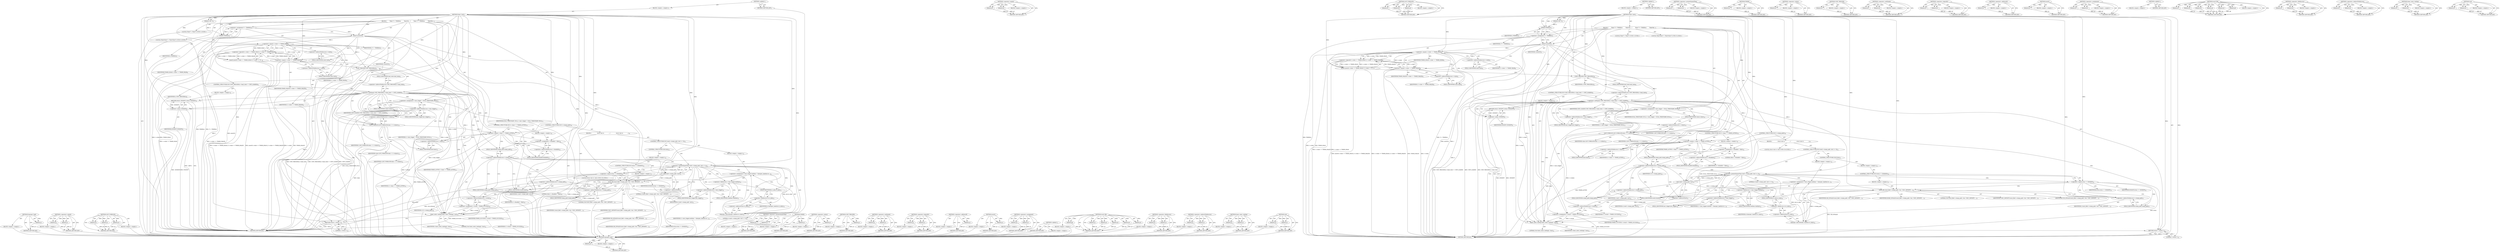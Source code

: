 digraph "stat" {
vulnerable_211 [label=<(METHOD,timespec_load)>];
vulnerable_212 [label=<(PARAM,p1)>];
vulnerable_213 [label=<(BLOCK,&lt;empty&gt;,&lt;empty&gt;)>];
vulnerable_214 [label=<(METHOD_RETURN,ANY)>];
vulnerable_163 [label=<(METHOD,&lt;operator&gt;.equals)>];
vulnerable_164 [label=<(PARAM,p1)>];
vulnerable_165 [label=<(PARAM,p2)>];
vulnerable_166 [label=<(BLOCK,&lt;empty&gt;,&lt;empty&gt;)>];
vulnerable_167 [label=<(METHOD_RETURN,ANY)>];
vulnerable_186 [label=<(METHOD,LIST_FOREACH)>];
vulnerable_187 [label=<(PARAM,p1)>];
vulnerable_188 [label=<(PARAM,p2)>];
vulnerable_189 [label=<(PARAM,p3)>];
vulnerable_190 [label=<(BLOCK,&lt;empty&gt;,&lt;empty&gt;)>];
vulnerable_191 [label=<(METHOD_RETURN,ANY)>];
vulnerable_6 [label=<(METHOD,&lt;global&gt;)<SUB>1</SUB>>];
vulnerable_7 [label=<(BLOCK,&lt;empty&gt;,&lt;empty&gt;)<SUB>1</SUB>>];
vulnerable_8 [label=<(METHOD,timer_start)<SUB>1</SUB>>];
vulnerable_9 [label=<(PARAM,Unit *u)<SUB>1</SUB>>];
vulnerable_10 [label=<(BLOCK,{
        Timer *t = TIMER(u);
        TimerVal...,{
        Timer *t = TIMER(u);
        TimerVal...)<SUB>1</SUB>>];
vulnerable_11 [label="<(LOCAL,Timer* t: Timer*)<SUB>2</SUB>>"];
vulnerable_12 [label=<(&lt;operator&gt;.assignment,*t = TIMER(u))<SUB>2</SUB>>];
vulnerable_13 [label=<(IDENTIFIER,t,*t = TIMER(u))<SUB>2</SUB>>];
vulnerable_14 [label=<(TIMER,TIMER(u))<SUB>2</SUB>>];
vulnerable_15 [label=<(IDENTIFIER,u,TIMER(u))<SUB>2</SUB>>];
vulnerable_16 [label="<(LOCAL,TimerValue* v: TimerValue*)<SUB>3</SUB>>"];
vulnerable_17 [label=<(assert,assert(t))<SUB>5</SUB>>];
vulnerable_18 [label=<(IDENTIFIER,t,assert(t))<SUB>5</SUB>>];
vulnerable_19 [label=<(assert,assert(t-&gt;state == TIMER_DEAD || t-&gt;state == TI...)<SUB>6</SUB>>];
vulnerable_20 [label=<(&lt;operator&gt;.logicalOr,t-&gt;state == TIMER_DEAD || t-&gt;state == TIMER_FAILED)<SUB>6</SUB>>];
vulnerable_21 [label=<(&lt;operator&gt;.equals,t-&gt;state == TIMER_DEAD)<SUB>6</SUB>>];
vulnerable_22 [label=<(&lt;operator&gt;.indirectFieldAccess,t-&gt;state)<SUB>6</SUB>>];
vulnerable_23 [label=<(IDENTIFIER,t,t-&gt;state == TIMER_DEAD)<SUB>6</SUB>>];
vulnerable_24 [label=<(FIELD_IDENTIFIER,state,state)<SUB>6</SUB>>];
vulnerable_25 [label=<(IDENTIFIER,TIMER_DEAD,t-&gt;state == TIMER_DEAD)<SUB>6</SUB>>];
vulnerable_26 [label=<(&lt;operator&gt;.equals,t-&gt;state == TIMER_FAILED)<SUB>6</SUB>>];
vulnerable_27 [label=<(&lt;operator&gt;.indirectFieldAccess,t-&gt;state)<SUB>6</SUB>>];
vulnerable_28 [label=<(IDENTIFIER,t,t-&gt;state == TIMER_FAILED)<SUB>6</SUB>>];
vulnerable_29 [label=<(FIELD_IDENTIFIER,state,state)<SUB>6</SUB>>];
vulnerable_30 [label=<(IDENTIFIER,TIMER_FAILED,t-&gt;state == TIMER_FAILED)<SUB>6</SUB>>];
vulnerable_31 [label=<(CONTROL_STRUCTURE,IF,if (UNIT_TRIGGER(u)-&gt;load_state != UNIT_LOADED))<SUB>8</SUB>>];
vulnerable_32 [label=<(&lt;operator&gt;.notEquals,UNIT_TRIGGER(u)-&gt;load_state != UNIT_LOADED)<SUB>8</SUB>>];
vulnerable_33 [label=<(&lt;operator&gt;.indirectFieldAccess,UNIT_TRIGGER(u)-&gt;load_state)<SUB>8</SUB>>];
vulnerable_34 [label=<(UNIT_TRIGGER,UNIT_TRIGGER(u))<SUB>8</SUB>>];
vulnerable_35 [label=<(IDENTIFIER,u,UNIT_TRIGGER(u))<SUB>8</SUB>>];
vulnerable_36 [label=<(FIELD_IDENTIFIER,load_state,load_state)<SUB>8</SUB>>];
vulnerable_37 [label=<(IDENTIFIER,UNIT_LOADED,UNIT_TRIGGER(u)-&gt;load_state != UNIT_LOADED)<SUB>8</SUB>>];
vulnerable_38 [label=<(BLOCK,&lt;empty&gt;,&lt;empty&gt;)<SUB>9</SUB>>];
vulnerable_39 [label=<(RETURN,return -ENOENT;,return -ENOENT;)<SUB>9</SUB>>];
vulnerable_40 [label=<(&lt;operator&gt;.minus,-ENOENT)<SUB>9</SUB>>];
vulnerable_41 [label=<(IDENTIFIER,ENOENT,-ENOENT)<SUB>9</SUB>>];
vulnerable_42 [label=<(&lt;operator&gt;.assignment,t-&gt;last_trigger = DUAL_TIMESTAMP_NULL)<SUB>11</SUB>>];
vulnerable_43 [label=<(&lt;operator&gt;.indirectFieldAccess,t-&gt;last_trigger)<SUB>11</SUB>>];
vulnerable_44 [label=<(IDENTIFIER,t,t-&gt;last_trigger = DUAL_TIMESTAMP_NULL)<SUB>11</SUB>>];
vulnerable_45 [label=<(FIELD_IDENTIFIER,last_trigger,last_trigger)<SUB>11</SUB>>];
vulnerable_46 [label=<(IDENTIFIER,DUAL_TIMESTAMP_NULL,t-&gt;last_trigger = DUAL_TIMESTAMP_NULL)<SUB>11</SUB>>];
vulnerable_47 [label=<(LIST_FOREACH,LIST_FOREACH(value, v, t-&gt;values))<SUB>14</SUB>>];
vulnerable_48 [label=<(IDENTIFIER,value,LIST_FOREACH(value, v, t-&gt;values))<SUB>14</SUB>>];
vulnerable_49 [label=<(IDENTIFIER,v,LIST_FOREACH(value, v, t-&gt;values))<SUB>14</SUB>>];
vulnerable_50 [label=<(&lt;operator&gt;.indirectFieldAccess,t-&gt;values)<SUB>14</SUB>>];
vulnerable_51 [label=<(IDENTIFIER,t,LIST_FOREACH(value, v, t-&gt;values))<SUB>14</SUB>>];
vulnerable_52 [label=<(FIELD_IDENTIFIER,values,values)<SUB>14</SUB>>];
vulnerable_53 [label=<(CONTROL_STRUCTURE,IF,if (v-&gt;base == TIMER_ACTIVE))<SUB>15</SUB>>];
vulnerable_54 [label=<(&lt;operator&gt;.equals,v-&gt;base == TIMER_ACTIVE)<SUB>15</SUB>>];
vulnerable_55 [label=<(&lt;operator&gt;.indirectFieldAccess,v-&gt;base)<SUB>15</SUB>>];
vulnerable_56 [label=<(IDENTIFIER,v,v-&gt;base == TIMER_ACTIVE)<SUB>15</SUB>>];
vulnerable_57 [label=<(FIELD_IDENTIFIER,base,base)<SUB>15</SUB>>];
vulnerable_58 [label=<(IDENTIFIER,TIMER_ACTIVE,v-&gt;base == TIMER_ACTIVE)<SUB>15</SUB>>];
vulnerable_59 [label=<(BLOCK,&lt;empty&gt;,&lt;empty&gt;)<SUB>16</SUB>>];
vulnerable_60 [label=<(&lt;operator&gt;.assignment,v-&gt;disabled = false)<SUB>16</SUB>>];
vulnerable_61 [label=<(&lt;operator&gt;.indirectFieldAccess,v-&gt;disabled)<SUB>16</SUB>>];
vulnerable_62 [label=<(IDENTIFIER,v,v-&gt;disabled = false)<SUB>16</SUB>>];
vulnerable_63 [label=<(FIELD_IDENTIFIER,disabled,disabled)<SUB>16</SUB>>];
vulnerable_64 [label=<(LITERAL,false,v-&gt;disabled = false)<SUB>16</SUB>>];
vulnerable_65 [label=<(CONTROL_STRUCTURE,IF,if (t-&gt;stamp_path))<SUB>18</SUB>>];
vulnerable_66 [label=<(&lt;operator&gt;.indirectFieldAccess,t-&gt;stamp_path)<SUB>18</SUB>>];
vulnerable_67 [label=<(IDENTIFIER,t,if (t-&gt;stamp_path))<SUB>18</SUB>>];
vulnerable_68 [label=<(FIELD_IDENTIFIER,stamp_path,stamp_path)<SUB>18</SUB>>];
vulnerable_69 [label=<(BLOCK,{
                struct stat st;

            ...,{
                struct stat st;

            ...)<SUB>18</SUB>>];
vulnerable_70 [label="<(LOCAL,struct stat st: stat)<SUB>19</SUB>>"];
vulnerable_71 [label=<(CONTROL_STRUCTURE,IF,if (stat(t-&gt;stamp_path, &amp;st) &gt;= 0))<SUB>21</SUB>>];
vulnerable_72 [label=<(&lt;operator&gt;.greaterEqualsThan,stat(t-&gt;stamp_path, &amp;st) &gt;= 0)<SUB>21</SUB>>];
vulnerable_73 [label=<(stat,stat(t-&gt;stamp_path, &amp;st))<SUB>21</SUB>>];
vulnerable_74 [label=<(&lt;operator&gt;.indirectFieldAccess,t-&gt;stamp_path)<SUB>21</SUB>>];
vulnerable_75 [label=<(IDENTIFIER,t,stat(t-&gt;stamp_path, &amp;st))<SUB>21</SUB>>];
vulnerable_76 [label=<(FIELD_IDENTIFIER,stamp_path,stamp_path)<SUB>21</SUB>>];
vulnerable_77 [label=<(&lt;operator&gt;.addressOf,&amp;st)<SUB>21</SUB>>];
vulnerable_78 [label=<(IDENTIFIER,st,stat(t-&gt;stamp_path, &amp;st))<SUB>21</SUB>>];
vulnerable_79 [label=<(LITERAL,0,stat(t-&gt;stamp_path, &amp;st) &gt;= 0)<SUB>21</SUB>>];
vulnerable_80 [label=<(BLOCK,&lt;empty&gt;,&lt;empty&gt;)<SUB>22</SUB>>];
vulnerable_81 [label=<(&lt;operator&gt;.assignment,t-&gt;last_trigger.realtime = timespec_load(&amp;st.st...)<SUB>22</SUB>>];
vulnerable_82 [label=<(&lt;operator&gt;.fieldAccess,t-&gt;last_trigger.realtime)<SUB>22</SUB>>];
vulnerable_83 [label=<(&lt;operator&gt;.indirectFieldAccess,t-&gt;last_trigger)<SUB>22</SUB>>];
vulnerable_84 [label=<(IDENTIFIER,t,t-&gt;last_trigger.realtime = timespec_load(&amp;st.st...)<SUB>22</SUB>>];
vulnerable_85 [label=<(FIELD_IDENTIFIER,last_trigger,last_trigger)<SUB>22</SUB>>];
vulnerable_86 [label=<(FIELD_IDENTIFIER,realtime,realtime)<SUB>22</SUB>>];
vulnerable_87 [label=<(timespec_load,timespec_load(&amp;st.st_atim))<SUB>22</SUB>>];
vulnerable_88 [label=<(&lt;operator&gt;.addressOf,&amp;st.st_atim)<SUB>22</SUB>>];
vulnerable_89 [label=<(&lt;operator&gt;.fieldAccess,st.st_atim)<SUB>22</SUB>>];
vulnerable_90 [label=<(IDENTIFIER,st,timespec_load(&amp;st.st_atim))<SUB>22</SUB>>];
vulnerable_91 [label=<(FIELD_IDENTIFIER,st_atim,st_atim)<SUB>22</SUB>>];
vulnerable_92 [label=<(CONTROL_STRUCTURE,ELSE,else)<SUB>23</SUB>>];
vulnerable_93 [label=<(BLOCK,&lt;empty&gt;,&lt;empty&gt;)<SUB>23</SUB>>];
vulnerable_94 [label=<(CONTROL_STRUCTURE,IF,if (errno == ENOENT))<SUB>23</SUB>>];
vulnerable_95 [label=<(&lt;operator&gt;.equals,errno == ENOENT)<SUB>23</SUB>>];
vulnerable_96 [label=<(IDENTIFIER,errno,errno == ENOENT)<SUB>23</SUB>>];
vulnerable_97 [label=<(IDENTIFIER,ENOENT,errno == ENOENT)<SUB>23</SUB>>];
vulnerable_98 [label=<(BLOCK,&lt;empty&gt;,&lt;empty&gt;)<SUB>27</SUB>>];
vulnerable_99 [label=<(touch_file,touch_file(t-&gt;stamp_path, true, USEC_INFINITY, ...)<SUB>27</SUB>>];
vulnerable_100 [label=<(&lt;operator&gt;.indirectFieldAccess,t-&gt;stamp_path)<SUB>27</SUB>>];
vulnerable_101 [label=<(IDENTIFIER,t,touch_file(t-&gt;stamp_path, true, USEC_INFINITY, ...)<SUB>27</SUB>>];
vulnerable_102 [label=<(FIELD_IDENTIFIER,stamp_path,stamp_path)<SUB>27</SUB>>];
vulnerable_103 [label=<(LITERAL,true,touch_file(t-&gt;stamp_path, true, USEC_INFINITY, ...)<SUB>27</SUB>>];
vulnerable_104 [label=<(IDENTIFIER,USEC_INFINITY,touch_file(t-&gt;stamp_path, true, USEC_INFINITY, ...)<SUB>27</SUB>>];
vulnerable_105 [label=<(IDENTIFIER,UID_INVALID,touch_file(t-&gt;stamp_path, true, USEC_INFINITY, ...)<SUB>27</SUB>>];
vulnerable_106 [label=<(IDENTIFIER,GID_INVALID,touch_file(t-&gt;stamp_path, true, USEC_INFINITY, ...)<SUB>27</SUB>>];
vulnerable_107 [label=<(LITERAL,0,touch_file(t-&gt;stamp_path, true, USEC_INFINITY, ...)<SUB>27</SUB>>];
vulnerable_108 [label=<(&lt;operator&gt;.assignment,t-&gt;result = TIMER_SUCCESS)<SUB>30</SUB>>];
vulnerable_109 [label=<(&lt;operator&gt;.indirectFieldAccess,t-&gt;result)<SUB>30</SUB>>];
vulnerable_110 [label=<(IDENTIFIER,t,t-&gt;result = TIMER_SUCCESS)<SUB>30</SUB>>];
vulnerable_111 [label=<(FIELD_IDENTIFIER,result,result)<SUB>30</SUB>>];
vulnerable_112 [label=<(IDENTIFIER,TIMER_SUCCESS,t-&gt;result = TIMER_SUCCESS)<SUB>30</SUB>>];
vulnerable_113 [label=<(timer_enter_waiting,timer_enter_waiting(t, true))<SUB>31</SUB>>];
vulnerable_114 [label=<(IDENTIFIER,t,timer_enter_waiting(t, true))<SUB>31</SUB>>];
vulnerable_115 [label=<(LITERAL,true,timer_enter_waiting(t, true))<SUB>31</SUB>>];
vulnerable_116 [label=<(RETURN,return 1;,return 1;)<SUB>32</SUB>>];
vulnerable_117 [label=<(LITERAL,1,return 1;)<SUB>32</SUB>>];
vulnerable_118 [label=<(METHOD_RETURN,int)<SUB>1</SUB>>];
vulnerable_120 [label=<(METHOD_RETURN,ANY)<SUB>1</SUB>>];
vulnerable_192 [label=<(METHOD,&lt;operator&gt;.greaterEqualsThan)>];
vulnerable_193 [label=<(PARAM,p1)>];
vulnerable_194 [label=<(PARAM,p2)>];
vulnerable_195 [label=<(BLOCK,&lt;empty&gt;,&lt;empty&gt;)>];
vulnerable_196 [label=<(METHOD_RETURN,ANY)>];
vulnerable_150 [label=<(METHOD,TIMER)>];
vulnerable_151 [label=<(PARAM,p1)>];
vulnerable_152 [label=<(BLOCK,&lt;empty&gt;,&lt;empty&gt;)>];
vulnerable_153 [label=<(METHOD_RETURN,ANY)>];
vulnerable_182 [label=<(METHOD,&lt;operator&gt;.minus)>];
vulnerable_183 [label=<(PARAM,p1)>];
vulnerable_184 [label=<(BLOCK,&lt;empty&gt;,&lt;empty&gt;)>];
vulnerable_185 [label=<(METHOD_RETURN,ANY)>];
vulnerable_178 [label=<(METHOD,UNIT_TRIGGER)>];
vulnerable_179 [label=<(PARAM,p1)>];
vulnerable_180 [label=<(BLOCK,&lt;empty&gt;,&lt;empty&gt;)>];
vulnerable_181 [label=<(METHOD_RETURN,ANY)>];
vulnerable_173 [label=<(METHOD,&lt;operator&gt;.notEquals)>];
vulnerable_174 [label=<(PARAM,p1)>];
vulnerable_175 [label=<(PARAM,p2)>];
vulnerable_176 [label=<(BLOCK,&lt;empty&gt;,&lt;empty&gt;)>];
vulnerable_177 [label=<(METHOD_RETURN,ANY)>];
vulnerable_158 [label=<(METHOD,&lt;operator&gt;.logicalOr)>];
vulnerable_159 [label=<(PARAM,p1)>];
vulnerable_160 [label=<(PARAM,p2)>];
vulnerable_161 [label=<(BLOCK,&lt;empty&gt;,&lt;empty&gt;)>];
vulnerable_162 [label=<(METHOD_RETURN,ANY)>];
vulnerable_202 [label=<(METHOD,&lt;operator&gt;.addressOf)>];
vulnerable_203 [label=<(PARAM,p1)>];
vulnerable_204 [label=<(BLOCK,&lt;empty&gt;,&lt;empty&gt;)>];
vulnerable_205 [label=<(METHOD_RETURN,ANY)>];
vulnerable_154 [label=<(METHOD,assert)>];
vulnerable_155 [label=<(PARAM,p1)>];
vulnerable_156 [label=<(BLOCK,&lt;empty&gt;,&lt;empty&gt;)>];
vulnerable_157 [label=<(METHOD_RETURN,ANY)>];
vulnerable_145 [label=<(METHOD,&lt;operator&gt;.assignment)>];
vulnerable_146 [label=<(PARAM,p1)>];
vulnerable_147 [label=<(PARAM,p2)>];
vulnerable_148 [label=<(BLOCK,&lt;empty&gt;,&lt;empty&gt;)>];
vulnerable_149 [label=<(METHOD_RETURN,ANY)>];
vulnerable_139 [label=<(METHOD,&lt;global&gt;)<SUB>1</SUB>>];
vulnerable_140 [label=<(BLOCK,&lt;empty&gt;,&lt;empty&gt;)>];
vulnerable_141 [label=<(METHOD_RETURN,ANY)>];
vulnerable_215 [label=<(METHOD,touch_file)>];
vulnerable_216 [label=<(PARAM,p1)>];
vulnerable_217 [label=<(PARAM,p2)>];
vulnerable_218 [label=<(PARAM,p3)>];
vulnerable_219 [label=<(PARAM,p4)>];
vulnerable_220 [label=<(PARAM,p5)>];
vulnerable_221 [label=<(PARAM,p6)>];
vulnerable_222 [label=<(BLOCK,&lt;empty&gt;,&lt;empty&gt;)>];
vulnerable_223 [label=<(METHOD_RETURN,ANY)>];
vulnerable_206 [label=<(METHOD,&lt;operator&gt;.fieldAccess)>];
vulnerable_207 [label=<(PARAM,p1)>];
vulnerable_208 [label=<(PARAM,p2)>];
vulnerable_209 [label=<(BLOCK,&lt;empty&gt;,&lt;empty&gt;)>];
vulnerable_210 [label=<(METHOD_RETURN,ANY)>];
vulnerable_168 [label=<(METHOD,&lt;operator&gt;.indirectFieldAccess)>];
vulnerable_169 [label=<(PARAM,p1)>];
vulnerable_170 [label=<(PARAM,p2)>];
vulnerable_171 [label=<(BLOCK,&lt;empty&gt;,&lt;empty&gt;)>];
vulnerable_172 [label=<(METHOD_RETURN,ANY)>];
vulnerable_224 [label=<(METHOD,timer_enter_waiting)>];
vulnerable_225 [label=<(PARAM,p1)>];
vulnerable_226 [label=<(PARAM,p2)>];
vulnerable_227 [label=<(BLOCK,&lt;empty&gt;,&lt;empty&gt;)>];
vulnerable_228 [label=<(METHOD_RETURN,ANY)>];
vulnerable_197 [label=<(METHOD,stat)>];
vulnerable_198 [label=<(PARAM,p1)>];
vulnerable_199 [label=<(PARAM,p2)>];
vulnerable_200 [label=<(BLOCK,&lt;empty&gt;,&lt;empty&gt;)>];
vulnerable_201 [label=<(METHOD_RETURN,ANY)>];
fixed_211 [label=<(METHOD,timespec_load)>];
fixed_212 [label=<(PARAM,p1)>];
fixed_213 [label=<(BLOCK,&lt;empty&gt;,&lt;empty&gt;)>];
fixed_214 [label=<(METHOD_RETURN,ANY)>];
fixed_163 [label=<(METHOD,&lt;operator&gt;.equals)>];
fixed_164 [label=<(PARAM,p1)>];
fixed_165 [label=<(PARAM,p2)>];
fixed_166 [label=<(BLOCK,&lt;empty&gt;,&lt;empty&gt;)>];
fixed_167 [label=<(METHOD_RETURN,ANY)>];
fixed_186 [label=<(METHOD,LIST_FOREACH)>];
fixed_187 [label=<(PARAM,p1)>];
fixed_188 [label=<(PARAM,p2)>];
fixed_189 [label=<(PARAM,p3)>];
fixed_190 [label=<(BLOCK,&lt;empty&gt;,&lt;empty&gt;)>];
fixed_191 [label=<(METHOD_RETURN,ANY)>];
fixed_6 [label=<(METHOD,&lt;global&gt;)<SUB>1</SUB>>];
fixed_7 [label=<(BLOCK,&lt;empty&gt;,&lt;empty&gt;)<SUB>1</SUB>>];
fixed_8 [label=<(METHOD,timer_start)<SUB>1</SUB>>];
fixed_9 [label=<(PARAM,Unit *u)<SUB>1</SUB>>];
fixed_10 [label=<(BLOCK,{
        Timer *t = TIMER(u);
        TimerVal...,{
        Timer *t = TIMER(u);
        TimerVal...)<SUB>1</SUB>>];
fixed_11 [label="<(LOCAL,Timer* t: Timer*)<SUB>2</SUB>>"];
fixed_12 [label=<(&lt;operator&gt;.assignment,*t = TIMER(u))<SUB>2</SUB>>];
fixed_13 [label=<(IDENTIFIER,t,*t = TIMER(u))<SUB>2</SUB>>];
fixed_14 [label=<(TIMER,TIMER(u))<SUB>2</SUB>>];
fixed_15 [label=<(IDENTIFIER,u,TIMER(u))<SUB>2</SUB>>];
fixed_16 [label="<(LOCAL,TimerValue* v: TimerValue*)<SUB>3</SUB>>"];
fixed_17 [label=<(assert,assert(t))<SUB>5</SUB>>];
fixed_18 [label=<(IDENTIFIER,t,assert(t))<SUB>5</SUB>>];
fixed_19 [label=<(assert,assert(t-&gt;state == TIMER_DEAD || t-&gt;state == TI...)<SUB>6</SUB>>];
fixed_20 [label=<(&lt;operator&gt;.logicalOr,t-&gt;state == TIMER_DEAD || t-&gt;state == TIMER_FAILED)<SUB>6</SUB>>];
fixed_21 [label=<(&lt;operator&gt;.equals,t-&gt;state == TIMER_DEAD)<SUB>6</SUB>>];
fixed_22 [label=<(&lt;operator&gt;.indirectFieldAccess,t-&gt;state)<SUB>6</SUB>>];
fixed_23 [label=<(IDENTIFIER,t,t-&gt;state == TIMER_DEAD)<SUB>6</SUB>>];
fixed_24 [label=<(FIELD_IDENTIFIER,state,state)<SUB>6</SUB>>];
fixed_25 [label=<(IDENTIFIER,TIMER_DEAD,t-&gt;state == TIMER_DEAD)<SUB>6</SUB>>];
fixed_26 [label=<(&lt;operator&gt;.equals,t-&gt;state == TIMER_FAILED)<SUB>6</SUB>>];
fixed_27 [label=<(&lt;operator&gt;.indirectFieldAccess,t-&gt;state)<SUB>6</SUB>>];
fixed_28 [label=<(IDENTIFIER,t,t-&gt;state == TIMER_FAILED)<SUB>6</SUB>>];
fixed_29 [label=<(FIELD_IDENTIFIER,state,state)<SUB>6</SUB>>];
fixed_30 [label=<(IDENTIFIER,TIMER_FAILED,t-&gt;state == TIMER_FAILED)<SUB>6</SUB>>];
fixed_31 [label=<(CONTROL_STRUCTURE,IF,if (UNIT_TRIGGER(u)-&gt;load_state != UNIT_LOADED))<SUB>8</SUB>>];
fixed_32 [label=<(&lt;operator&gt;.notEquals,UNIT_TRIGGER(u)-&gt;load_state != UNIT_LOADED)<SUB>8</SUB>>];
fixed_33 [label=<(&lt;operator&gt;.indirectFieldAccess,UNIT_TRIGGER(u)-&gt;load_state)<SUB>8</SUB>>];
fixed_34 [label=<(UNIT_TRIGGER,UNIT_TRIGGER(u))<SUB>8</SUB>>];
fixed_35 [label=<(IDENTIFIER,u,UNIT_TRIGGER(u))<SUB>8</SUB>>];
fixed_36 [label=<(FIELD_IDENTIFIER,load_state,load_state)<SUB>8</SUB>>];
fixed_37 [label=<(IDENTIFIER,UNIT_LOADED,UNIT_TRIGGER(u)-&gt;load_state != UNIT_LOADED)<SUB>8</SUB>>];
fixed_38 [label=<(BLOCK,&lt;empty&gt;,&lt;empty&gt;)<SUB>9</SUB>>];
fixed_39 [label=<(RETURN,return -ENOENT;,return -ENOENT;)<SUB>9</SUB>>];
fixed_40 [label=<(&lt;operator&gt;.minus,-ENOENT)<SUB>9</SUB>>];
fixed_41 [label=<(IDENTIFIER,ENOENT,-ENOENT)<SUB>9</SUB>>];
fixed_42 [label=<(&lt;operator&gt;.assignment,t-&gt;last_trigger = DUAL_TIMESTAMP_NULL)<SUB>11</SUB>>];
fixed_43 [label=<(&lt;operator&gt;.indirectFieldAccess,t-&gt;last_trigger)<SUB>11</SUB>>];
fixed_44 [label=<(IDENTIFIER,t,t-&gt;last_trigger = DUAL_TIMESTAMP_NULL)<SUB>11</SUB>>];
fixed_45 [label=<(FIELD_IDENTIFIER,last_trigger,last_trigger)<SUB>11</SUB>>];
fixed_46 [label=<(IDENTIFIER,DUAL_TIMESTAMP_NULL,t-&gt;last_trigger = DUAL_TIMESTAMP_NULL)<SUB>11</SUB>>];
fixed_47 [label=<(LIST_FOREACH,LIST_FOREACH(value, v, t-&gt;values))<SUB>14</SUB>>];
fixed_48 [label=<(IDENTIFIER,value,LIST_FOREACH(value, v, t-&gt;values))<SUB>14</SUB>>];
fixed_49 [label=<(IDENTIFIER,v,LIST_FOREACH(value, v, t-&gt;values))<SUB>14</SUB>>];
fixed_50 [label=<(&lt;operator&gt;.indirectFieldAccess,t-&gt;values)<SUB>14</SUB>>];
fixed_51 [label=<(IDENTIFIER,t,LIST_FOREACH(value, v, t-&gt;values))<SUB>14</SUB>>];
fixed_52 [label=<(FIELD_IDENTIFIER,values,values)<SUB>14</SUB>>];
fixed_53 [label=<(CONTROL_STRUCTURE,IF,if (v-&gt;base == TIMER_ACTIVE))<SUB>15</SUB>>];
fixed_54 [label=<(&lt;operator&gt;.equals,v-&gt;base == TIMER_ACTIVE)<SUB>15</SUB>>];
fixed_55 [label=<(&lt;operator&gt;.indirectFieldAccess,v-&gt;base)<SUB>15</SUB>>];
fixed_56 [label=<(IDENTIFIER,v,v-&gt;base == TIMER_ACTIVE)<SUB>15</SUB>>];
fixed_57 [label=<(FIELD_IDENTIFIER,base,base)<SUB>15</SUB>>];
fixed_58 [label=<(IDENTIFIER,TIMER_ACTIVE,v-&gt;base == TIMER_ACTIVE)<SUB>15</SUB>>];
fixed_59 [label=<(BLOCK,&lt;empty&gt;,&lt;empty&gt;)<SUB>16</SUB>>];
fixed_60 [label=<(&lt;operator&gt;.assignment,v-&gt;disabled = false)<SUB>16</SUB>>];
fixed_61 [label=<(&lt;operator&gt;.indirectFieldAccess,v-&gt;disabled)<SUB>16</SUB>>];
fixed_62 [label=<(IDENTIFIER,v,v-&gt;disabled = false)<SUB>16</SUB>>];
fixed_63 [label=<(FIELD_IDENTIFIER,disabled,disabled)<SUB>16</SUB>>];
fixed_64 [label=<(LITERAL,false,v-&gt;disabled = false)<SUB>16</SUB>>];
fixed_65 [label=<(CONTROL_STRUCTURE,IF,if (t-&gt;stamp_path))<SUB>18</SUB>>];
fixed_66 [label=<(&lt;operator&gt;.indirectFieldAccess,t-&gt;stamp_path)<SUB>18</SUB>>];
fixed_67 [label=<(IDENTIFIER,t,if (t-&gt;stamp_path))<SUB>18</SUB>>];
fixed_68 [label=<(FIELD_IDENTIFIER,stamp_path,stamp_path)<SUB>18</SUB>>];
fixed_69 [label=<(BLOCK,{
                struct stat st;

            ...,{
                struct stat st;

            ...)<SUB>18</SUB>>];
fixed_70 [label="<(LOCAL,struct stat st: stat)<SUB>19</SUB>>"];
fixed_71 [label=<(CONTROL_STRUCTURE,IF,if (stat(t-&gt;stamp_path, &amp;st) &gt;= 0))<SUB>21</SUB>>];
fixed_72 [label=<(&lt;operator&gt;.greaterEqualsThan,stat(t-&gt;stamp_path, &amp;st) &gt;= 0)<SUB>21</SUB>>];
fixed_73 [label=<(stat,stat(t-&gt;stamp_path, &amp;st))<SUB>21</SUB>>];
fixed_74 [label=<(&lt;operator&gt;.indirectFieldAccess,t-&gt;stamp_path)<SUB>21</SUB>>];
fixed_75 [label=<(IDENTIFIER,t,stat(t-&gt;stamp_path, &amp;st))<SUB>21</SUB>>];
fixed_76 [label=<(FIELD_IDENTIFIER,stamp_path,stamp_path)<SUB>21</SUB>>];
fixed_77 [label=<(&lt;operator&gt;.addressOf,&amp;st)<SUB>21</SUB>>];
fixed_78 [label=<(IDENTIFIER,st,stat(t-&gt;stamp_path, &amp;st))<SUB>21</SUB>>];
fixed_79 [label=<(LITERAL,0,stat(t-&gt;stamp_path, &amp;st) &gt;= 0)<SUB>21</SUB>>];
fixed_80 [label=<(BLOCK,&lt;empty&gt;,&lt;empty&gt;)<SUB>22</SUB>>];
fixed_81 [label=<(&lt;operator&gt;.assignment,t-&gt;last_trigger.realtime = timespec_load(&amp;st.st...)<SUB>22</SUB>>];
fixed_82 [label=<(&lt;operator&gt;.fieldAccess,t-&gt;last_trigger.realtime)<SUB>22</SUB>>];
fixed_83 [label=<(&lt;operator&gt;.indirectFieldAccess,t-&gt;last_trigger)<SUB>22</SUB>>];
fixed_84 [label=<(IDENTIFIER,t,t-&gt;last_trigger.realtime = timespec_load(&amp;st.st...)<SUB>22</SUB>>];
fixed_85 [label=<(FIELD_IDENTIFIER,last_trigger,last_trigger)<SUB>22</SUB>>];
fixed_86 [label=<(FIELD_IDENTIFIER,realtime,realtime)<SUB>22</SUB>>];
fixed_87 [label=<(timespec_load,timespec_load(&amp;st.st_atim))<SUB>22</SUB>>];
fixed_88 [label=<(&lt;operator&gt;.addressOf,&amp;st.st_atim)<SUB>22</SUB>>];
fixed_89 [label=<(&lt;operator&gt;.fieldAccess,st.st_atim)<SUB>22</SUB>>];
fixed_90 [label=<(IDENTIFIER,st,timespec_load(&amp;st.st_atim))<SUB>22</SUB>>];
fixed_91 [label=<(FIELD_IDENTIFIER,st_atim,st_atim)<SUB>22</SUB>>];
fixed_92 [label=<(CONTROL_STRUCTURE,ELSE,else)<SUB>23</SUB>>];
fixed_93 [label=<(BLOCK,&lt;empty&gt;,&lt;empty&gt;)<SUB>23</SUB>>];
fixed_94 [label=<(CONTROL_STRUCTURE,IF,if (errno == ENOENT))<SUB>23</SUB>>];
fixed_95 [label=<(&lt;operator&gt;.equals,errno == ENOENT)<SUB>23</SUB>>];
fixed_96 [label=<(IDENTIFIER,errno,errno == ENOENT)<SUB>23</SUB>>];
fixed_97 [label=<(IDENTIFIER,ENOENT,errno == ENOENT)<SUB>23</SUB>>];
fixed_98 [label=<(BLOCK,&lt;empty&gt;,&lt;empty&gt;)<SUB>27</SUB>>];
fixed_99 [label=<(touch_file,touch_file(t-&gt;stamp_path, true, USEC_INFINITY, ...)<SUB>27</SUB>>];
fixed_100 [label=<(&lt;operator&gt;.indirectFieldAccess,t-&gt;stamp_path)<SUB>27</SUB>>];
fixed_101 [label=<(IDENTIFIER,t,touch_file(t-&gt;stamp_path, true, USEC_INFINITY, ...)<SUB>27</SUB>>];
fixed_102 [label=<(FIELD_IDENTIFIER,stamp_path,stamp_path)<SUB>27</SUB>>];
fixed_103 [label=<(LITERAL,true,touch_file(t-&gt;stamp_path, true, USEC_INFINITY, ...)<SUB>27</SUB>>];
fixed_104 [label=<(IDENTIFIER,USEC_INFINITY,touch_file(t-&gt;stamp_path, true, USEC_INFINITY, ...)<SUB>27</SUB>>];
fixed_105 [label=<(IDENTIFIER,UID_INVALID,touch_file(t-&gt;stamp_path, true, USEC_INFINITY, ...)<SUB>27</SUB>>];
fixed_106 [label=<(IDENTIFIER,GID_INVALID,touch_file(t-&gt;stamp_path, true, USEC_INFINITY, ...)<SUB>27</SUB>>];
fixed_107 [label=<(IDENTIFIER,MODE_INVALID,touch_file(t-&gt;stamp_path, true, USEC_INFINITY, ...)<SUB>27</SUB>>];
fixed_108 [label=<(&lt;operator&gt;.assignment,t-&gt;result = TIMER_SUCCESS)<SUB>30</SUB>>];
fixed_109 [label=<(&lt;operator&gt;.indirectFieldAccess,t-&gt;result)<SUB>30</SUB>>];
fixed_110 [label=<(IDENTIFIER,t,t-&gt;result = TIMER_SUCCESS)<SUB>30</SUB>>];
fixed_111 [label=<(FIELD_IDENTIFIER,result,result)<SUB>30</SUB>>];
fixed_112 [label=<(IDENTIFIER,TIMER_SUCCESS,t-&gt;result = TIMER_SUCCESS)<SUB>30</SUB>>];
fixed_113 [label=<(timer_enter_waiting,timer_enter_waiting(t, true))<SUB>31</SUB>>];
fixed_114 [label=<(IDENTIFIER,t,timer_enter_waiting(t, true))<SUB>31</SUB>>];
fixed_115 [label=<(LITERAL,true,timer_enter_waiting(t, true))<SUB>31</SUB>>];
fixed_116 [label=<(RETURN,return 1;,return 1;)<SUB>32</SUB>>];
fixed_117 [label=<(LITERAL,1,return 1;)<SUB>32</SUB>>];
fixed_118 [label=<(METHOD_RETURN,int)<SUB>1</SUB>>];
fixed_120 [label=<(METHOD_RETURN,ANY)<SUB>1</SUB>>];
fixed_192 [label=<(METHOD,&lt;operator&gt;.greaterEqualsThan)>];
fixed_193 [label=<(PARAM,p1)>];
fixed_194 [label=<(PARAM,p2)>];
fixed_195 [label=<(BLOCK,&lt;empty&gt;,&lt;empty&gt;)>];
fixed_196 [label=<(METHOD_RETURN,ANY)>];
fixed_150 [label=<(METHOD,TIMER)>];
fixed_151 [label=<(PARAM,p1)>];
fixed_152 [label=<(BLOCK,&lt;empty&gt;,&lt;empty&gt;)>];
fixed_153 [label=<(METHOD_RETURN,ANY)>];
fixed_182 [label=<(METHOD,&lt;operator&gt;.minus)>];
fixed_183 [label=<(PARAM,p1)>];
fixed_184 [label=<(BLOCK,&lt;empty&gt;,&lt;empty&gt;)>];
fixed_185 [label=<(METHOD_RETURN,ANY)>];
fixed_178 [label=<(METHOD,UNIT_TRIGGER)>];
fixed_179 [label=<(PARAM,p1)>];
fixed_180 [label=<(BLOCK,&lt;empty&gt;,&lt;empty&gt;)>];
fixed_181 [label=<(METHOD_RETURN,ANY)>];
fixed_173 [label=<(METHOD,&lt;operator&gt;.notEquals)>];
fixed_174 [label=<(PARAM,p1)>];
fixed_175 [label=<(PARAM,p2)>];
fixed_176 [label=<(BLOCK,&lt;empty&gt;,&lt;empty&gt;)>];
fixed_177 [label=<(METHOD_RETURN,ANY)>];
fixed_158 [label=<(METHOD,&lt;operator&gt;.logicalOr)>];
fixed_159 [label=<(PARAM,p1)>];
fixed_160 [label=<(PARAM,p2)>];
fixed_161 [label=<(BLOCK,&lt;empty&gt;,&lt;empty&gt;)>];
fixed_162 [label=<(METHOD_RETURN,ANY)>];
fixed_202 [label=<(METHOD,&lt;operator&gt;.addressOf)>];
fixed_203 [label=<(PARAM,p1)>];
fixed_204 [label=<(BLOCK,&lt;empty&gt;,&lt;empty&gt;)>];
fixed_205 [label=<(METHOD_RETURN,ANY)>];
fixed_154 [label=<(METHOD,assert)>];
fixed_155 [label=<(PARAM,p1)>];
fixed_156 [label=<(BLOCK,&lt;empty&gt;,&lt;empty&gt;)>];
fixed_157 [label=<(METHOD_RETURN,ANY)>];
fixed_145 [label=<(METHOD,&lt;operator&gt;.assignment)>];
fixed_146 [label=<(PARAM,p1)>];
fixed_147 [label=<(PARAM,p2)>];
fixed_148 [label=<(BLOCK,&lt;empty&gt;,&lt;empty&gt;)>];
fixed_149 [label=<(METHOD_RETURN,ANY)>];
fixed_139 [label=<(METHOD,&lt;global&gt;)<SUB>1</SUB>>];
fixed_140 [label=<(BLOCK,&lt;empty&gt;,&lt;empty&gt;)>];
fixed_141 [label=<(METHOD_RETURN,ANY)>];
fixed_215 [label=<(METHOD,touch_file)>];
fixed_216 [label=<(PARAM,p1)>];
fixed_217 [label=<(PARAM,p2)>];
fixed_218 [label=<(PARAM,p3)>];
fixed_219 [label=<(PARAM,p4)>];
fixed_220 [label=<(PARAM,p5)>];
fixed_221 [label=<(PARAM,p6)>];
fixed_222 [label=<(BLOCK,&lt;empty&gt;,&lt;empty&gt;)>];
fixed_223 [label=<(METHOD_RETURN,ANY)>];
fixed_206 [label=<(METHOD,&lt;operator&gt;.fieldAccess)>];
fixed_207 [label=<(PARAM,p1)>];
fixed_208 [label=<(PARAM,p2)>];
fixed_209 [label=<(BLOCK,&lt;empty&gt;,&lt;empty&gt;)>];
fixed_210 [label=<(METHOD_RETURN,ANY)>];
fixed_168 [label=<(METHOD,&lt;operator&gt;.indirectFieldAccess)>];
fixed_169 [label=<(PARAM,p1)>];
fixed_170 [label=<(PARAM,p2)>];
fixed_171 [label=<(BLOCK,&lt;empty&gt;,&lt;empty&gt;)>];
fixed_172 [label=<(METHOD_RETURN,ANY)>];
fixed_224 [label=<(METHOD,timer_enter_waiting)>];
fixed_225 [label=<(PARAM,p1)>];
fixed_226 [label=<(PARAM,p2)>];
fixed_227 [label=<(BLOCK,&lt;empty&gt;,&lt;empty&gt;)>];
fixed_228 [label=<(METHOD_RETURN,ANY)>];
fixed_197 [label=<(METHOD,stat)>];
fixed_198 [label=<(PARAM,p1)>];
fixed_199 [label=<(PARAM,p2)>];
fixed_200 [label=<(BLOCK,&lt;empty&gt;,&lt;empty&gt;)>];
fixed_201 [label=<(METHOD_RETURN,ANY)>];
vulnerable_211 -> vulnerable_212  [key=0, label="AST: "];
vulnerable_211 -> vulnerable_212  [key=1, label="DDG: "];
vulnerable_211 -> vulnerable_213  [key=0, label="AST: "];
vulnerable_211 -> vulnerable_214  [key=0, label="AST: "];
vulnerable_211 -> vulnerable_214  [key=1, label="CFG: "];
vulnerable_212 -> vulnerable_214  [key=0, label="DDG: p1"];
vulnerable_213 -> fixed_211  [key=0];
vulnerable_214 -> fixed_211  [key=0];
vulnerable_163 -> vulnerable_164  [key=0, label="AST: "];
vulnerable_163 -> vulnerable_164  [key=1, label="DDG: "];
vulnerable_163 -> vulnerable_166  [key=0, label="AST: "];
vulnerable_163 -> vulnerable_165  [key=0, label="AST: "];
vulnerable_163 -> vulnerable_165  [key=1, label="DDG: "];
vulnerable_163 -> vulnerable_167  [key=0, label="AST: "];
vulnerable_163 -> vulnerable_167  [key=1, label="CFG: "];
vulnerable_164 -> vulnerable_167  [key=0, label="DDG: p1"];
vulnerable_165 -> vulnerable_167  [key=0, label="DDG: p2"];
vulnerable_166 -> fixed_211  [key=0];
vulnerable_167 -> fixed_211  [key=0];
vulnerable_186 -> vulnerable_187  [key=0, label="AST: "];
vulnerable_186 -> vulnerable_187  [key=1, label="DDG: "];
vulnerable_186 -> vulnerable_190  [key=0, label="AST: "];
vulnerable_186 -> vulnerable_188  [key=0, label="AST: "];
vulnerable_186 -> vulnerable_188  [key=1, label="DDG: "];
vulnerable_186 -> vulnerable_191  [key=0, label="AST: "];
vulnerable_186 -> vulnerable_191  [key=1, label="CFG: "];
vulnerable_186 -> vulnerable_189  [key=0, label="AST: "];
vulnerable_186 -> vulnerable_189  [key=1, label="DDG: "];
vulnerable_187 -> vulnerable_191  [key=0, label="DDG: p1"];
vulnerable_188 -> vulnerable_191  [key=0, label="DDG: p2"];
vulnerable_189 -> vulnerable_191  [key=0, label="DDG: p3"];
vulnerable_190 -> fixed_211  [key=0];
vulnerable_191 -> fixed_211  [key=0];
vulnerable_6 -> vulnerable_7  [key=0, label="AST: "];
vulnerable_6 -> vulnerable_120  [key=0, label="AST: "];
vulnerable_6 -> vulnerable_120  [key=1, label="CFG: "];
vulnerable_7 -> vulnerable_8  [key=0, label="AST: "];
vulnerable_8 -> vulnerable_9  [key=0, label="AST: "];
vulnerable_8 -> vulnerable_9  [key=1, label="DDG: "];
vulnerable_8 -> vulnerable_10  [key=0, label="AST: "];
vulnerable_8 -> vulnerable_118  [key=0, label="AST: "];
vulnerable_8 -> vulnerable_14  [key=0, label="CFG: "];
vulnerable_8 -> vulnerable_14  [key=1, label="DDG: "];
vulnerable_8 -> vulnerable_42  [key=0, label="DDG: "];
vulnerable_8 -> vulnerable_108  [key=0, label="DDG: "];
vulnerable_8 -> vulnerable_116  [key=0, label="DDG: "];
vulnerable_8 -> vulnerable_17  [key=0, label="DDG: "];
vulnerable_8 -> vulnerable_47  [key=0, label="DDG: "];
vulnerable_8 -> vulnerable_113  [key=0, label="DDG: "];
vulnerable_8 -> vulnerable_117  [key=0, label="DDG: "];
vulnerable_8 -> vulnerable_32  [key=0, label="DDG: "];
vulnerable_8 -> vulnerable_54  [key=0, label="DDG: "];
vulnerable_8 -> vulnerable_60  [key=0, label="DDG: "];
vulnerable_8 -> vulnerable_21  [key=0, label="DDG: "];
vulnerable_8 -> vulnerable_26  [key=0, label="DDG: "];
vulnerable_8 -> vulnerable_34  [key=0, label="DDG: "];
vulnerable_8 -> vulnerable_40  [key=0, label="DDG: "];
vulnerable_8 -> vulnerable_72  [key=0, label="DDG: "];
vulnerable_8 -> vulnerable_73  [key=0, label="DDG: "];
vulnerable_8 -> vulnerable_87  [key=0, label="DDG: "];
vulnerable_8 -> vulnerable_95  [key=0, label="DDG: "];
vulnerable_8 -> vulnerable_99  [key=0, label="DDG: "];
vulnerable_9 -> vulnerable_14  [key=0, label="DDG: u"];
vulnerable_10 -> vulnerable_11  [key=0, label="AST: "];
vulnerable_10 -> vulnerable_12  [key=0, label="AST: "];
vulnerable_10 -> vulnerable_16  [key=0, label="AST: "];
vulnerable_10 -> vulnerable_17  [key=0, label="AST: "];
vulnerable_10 -> vulnerable_19  [key=0, label="AST: "];
vulnerable_10 -> vulnerable_31  [key=0, label="AST: "];
vulnerable_10 -> vulnerable_42  [key=0, label="AST: "];
vulnerable_10 -> vulnerable_47  [key=0, label="AST: "];
vulnerable_10 -> vulnerable_53  [key=0, label="AST: "];
vulnerable_10 -> vulnerable_65  [key=0, label="AST: "];
vulnerable_10 -> vulnerable_108  [key=0, label="AST: "];
vulnerable_10 -> vulnerable_113  [key=0, label="AST: "];
vulnerable_10 -> vulnerable_116  [key=0, label="AST: "];
vulnerable_11 -> fixed_211  [key=0];
vulnerable_12 -> vulnerable_13  [key=0, label="AST: "];
vulnerable_12 -> vulnerable_14  [key=0, label="AST: "];
vulnerable_12 -> vulnerable_17  [key=0, label="CFG: "];
vulnerable_12 -> vulnerable_17  [key=1, label="DDG: t"];
vulnerable_12 -> vulnerable_118  [key=0, label="DDG: TIMER(u)"];
vulnerable_12 -> vulnerable_118  [key=1, label="DDG: *t = TIMER(u)"];
vulnerable_13 -> fixed_211  [key=0];
vulnerable_14 -> vulnerable_15  [key=0, label="AST: "];
vulnerable_14 -> vulnerable_12  [key=0, label="CFG: "];
vulnerable_14 -> vulnerable_12  [key=1, label="DDG: u"];
vulnerable_14 -> vulnerable_34  [key=0, label="DDG: u"];
vulnerable_15 -> fixed_211  [key=0];
vulnerable_16 -> fixed_211  [key=0];
vulnerable_17 -> vulnerable_18  [key=0, label="AST: "];
vulnerable_17 -> vulnerable_24  [key=0, label="CFG: "];
vulnerable_17 -> vulnerable_118  [key=0, label="DDG: t"];
vulnerable_17 -> vulnerable_118  [key=1, label="DDG: assert(t)"];
vulnerable_17 -> vulnerable_47  [key=0, label="DDG: t"];
vulnerable_17 -> vulnerable_113  [key=0, label="DDG: t"];
vulnerable_17 -> vulnerable_21  [key=0, label="DDG: t"];
vulnerable_17 -> vulnerable_26  [key=0, label="DDG: t"];
vulnerable_17 -> vulnerable_73  [key=0, label="DDG: t"];
vulnerable_17 -> vulnerable_99  [key=0, label="DDG: t"];
vulnerable_18 -> fixed_211  [key=0];
vulnerable_19 -> vulnerable_20  [key=0, label="AST: "];
vulnerable_19 -> vulnerable_34  [key=0, label="CFG: "];
vulnerable_19 -> vulnerable_118  [key=0, label="DDG: t-&gt;state == TIMER_DEAD || t-&gt;state == TIMER_FAILED"];
vulnerable_19 -> vulnerable_118  [key=1, label="DDG: assert(t-&gt;state == TIMER_DEAD || t-&gt;state == TIMER_FAILED)"];
vulnerable_20 -> vulnerable_21  [key=0, label="AST: "];
vulnerable_20 -> vulnerable_26  [key=0, label="AST: "];
vulnerable_20 -> vulnerable_19  [key=0, label="CFG: "];
vulnerable_20 -> vulnerable_19  [key=1, label="DDG: t-&gt;state == TIMER_DEAD"];
vulnerable_20 -> vulnerable_19  [key=2, label="DDG: t-&gt;state == TIMER_FAILED"];
vulnerable_20 -> vulnerable_118  [key=0, label="DDG: t-&gt;state == TIMER_DEAD"];
vulnerable_20 -> vulnerable_118  [key=1, label="DDG: t-&gt;state == TIMER_FAILED"];
vulnerable_21 -> vulnerable_22  [key=0, label="AST: "];
vulnerable_21 -> vulnerable_25  [key=0, label="AST: "];
vulnerable_21 -> vulnerable_20  [key=0, label="CFG: "];
vulnerable_21 -> vulnerable_20  [key=1, label="DDG: t-&gt;state"];
vulnerable_21 -> vulnerable_20  [key=2, label="DDG: TIMER_DEAD"];
vulnerable_21 -> vulnerable_29  [key=0, label="CFG: "];
vulnerable_21 -> vulnerable_29  [key=1, label="CDG: "];
vulnerable_21 -> vulnerable_118  [key=0, label="DDG: t-&gt;state"];
vulnerable_21 -> vulnerable_118  [key=1, label="DDG: TIMER_DEAD"];
vulnerable_21 -> vulnerable_113  [key=0, label="DDG: t-&gt;state"];
vulnerable_21 -> vulnerable_26  [key=0, label="DDG: t-&gt;state"];
vulnerable_21 -> vulnerable_26  [key=1, label="CDG: "];
vulnerable_21 -> vulnerable_27  [key=0, label="CDG: "];
vulnerable_22 -> vulnerable_23  [key=0, label="AST: "];
vulnerable_22 -> vulnerable_24  [key=0, label="AST: "];
vulnerable_22 -> vulnerable_21  [key=0, label="CFG: "];
vulnerable_23 -> fixed_211  [key=0];
vulnerable_24 -> vulnerable_22  [key=0, label="CFG: "];
vulnerable_25 -> fixed_211  [key=0];
vulnerable_26 -> vulnerable_27  [key=0, label="AST: "];
vulnerable_26 -> vulnerable_30  [key=0, label="AST: "];
vulnerable_26 -> vulnerable_20  [key=0, label="CFG: "];
vulnerable_26 -> vulnerable_20  [key=1, label="DDG: t-&gt;state"];
vulnerable_26 -> vulnerable_20  [key=2, label="DDG: TIMER_FAILED"];
vulnerable_26 -> vulnerable_118  [key=0, label="DDG: t-&gt;state"];
vulnerable_26 -> vulnerable_118  [key=1, label="DDG: TIMER_FAILED"];
vulnerable_26 -> vulnerable_113  [key=0, label="DDG: t-&gt;state"];
vulnerable_27 -> vulnerable_28  [key=0, label="AST: "];
vulnerable_27 -> vulnerable_29  [key=0, label="AST: "];
vulnerable_27 -> vulnerable_26  [key=0, label="CFG: "];
vulnerable_28 -> fixed_211  [key=0];
vulnerable_29 -> vulnerable_27  [key=0, label="CFG: "];
vulnerable_30 -> fixed_211  [key=0];
vulnerable_31 -> vulnerable_32  [key=0, label="AST: "];
vulnerable_31 -> vulnerable_38  [key=0, label="AST: "];
vulnerable_32 -> vulnerable_33  [key=0, label="AST: "];
vulnerable_32 -> vulnerable_37  [key=0, label="AST: "];
vulnerable_32 -> vulnerable_40  [key=0, label="CFG: "];
vulnerable_32 -> vulnerable_40  [key=1, label="CDG: "];
vulnerable_32 -> vulnerable_45  [key=0, label="CFG: "];
vulnerable_32 -> vulnerable_45  [key=1, label="CDG: "];
vulnerable_32 -> vulnerable_118  [key=0, label="DDG: UNIT_TRIGGER(u)-&gt;load_state"];
vulnerable_32 -> vulnerable_118  [key=1, label="DDG: UNIT_TRIGGER(u)-&gt;load_state != UNIT_LOADED"];
vulnerable_32 -> vulnerable_118  [key=2, label="DDG: UNIT_LOADED"];
vulnerable_32 -> vulnerable_47  [key=0, label="CDG: "];
vulnerable_32 -> vulnerable_68  [key=0, label="CDG: "];
vulnerable_32 -> vulnerable_42  [key=0, label="CDG: "];
vulnerable_32 -> vulnerable_57  [key=0, label="CDG: "];
vulnerable_32 -> vulnerable_66  [key=0, label="CDG: "];
vulnerable_32 -> vulnerable_113  [key=0, label="CDG: "];
vulnerable_32 -> vulnerable_116  [key=0, label="CDG: "];
vulnerable_32 -> vulnerable_52  [key=0, label="CDG: "];
vulnerable_32 -> vulnerable_50  [key=0, label="CDG: "];
vulnerable_32 -> vulnerable_54  [key=0, label="CDG: "];
vulnerable_32 -> vulnerable_43  [key=0, label="CDG: "];
vulnerable_32 -> vulnerable_55  [key=0, label="CDG: "];
vulnerable_32 -> vulnerable_108  [key=0, label="CDG: "];
vulnerable_32 -> vulnerable_111  [key=0, label="CDG: "];
vulnerable_32 -> vulnerable_109  [key=0, label="CDG: "];
vulnerable_32 -> vulnerable_39  [key=0, label="CDG: "];
vulnerable_33 -> vulnerable_34  [key=0, label="AST: "];
vulnerable_33 -> vulnerable_36  [key=0, label="AST: "];
vulnerable_33 -> vulnerable_32  [key=0, label="CFG: "];
vulnerable_34 -> vulnerable_35  [key=0, label="AST: "];
vulnerable_34 -> vulnerable_36  [key=0, label="CFG: "];
vulnerable_34 -> vulnerable_118  [key=0, label="DDG: u"];
vulnerable_35 -> fixed_211  [key=0];
vulnerable_36 -> vulnerable_33  [key=0, label="CFG: "];
vulnerable_37 -> fixed_211  [key=0];
vulnerable_38 -> vulnerable_39  [key=0, label="AST: "];
vulnerable_39 -> vulnerable_40  [key=0, label="AST: "];
vulnerable_39 -> vulnerable_118  [key=0, label="CFG: "];
vulnerable_39 -> vulnerable_118  [key=1, label="DDG: &lt;RET&gt;"];
vulnerable_40 -> vulnerable_41  [key=0, label="AST: "];
vulnerable_40 -> vulnerable_39  [key=0, label="CFG: "];
vulnerable_40 -> vulnerable_39  [key=1, label="DDG: -ENOENT"];
vulnerable_40 -> vulnerable_118  [key=0, label="DDG: ENOENT"];
vulnerable_40 -> vulnerable_118  [key=1, label="DDG: -ENOENT"];
vulnerable_41 -> fixed_211  [key=0];
vulnerable_42 -> vulnerable_43  [key=0, label="AST: "];
vulnerable_42 -> vulnerable_46  [key=0, label="AST: "];
vulnerable_42 -> vulnerable_52  [key=0, label="CFG: "];
vulnerable_42 -> vulnerable_118  [key=0, label="DDG: DUAL_TIMESTAMP_NULL"];
vulnerable_42 -> vulnerable_113  [key=0, label="DDG: t-&gt;last_trigger"];
vulnerable_43 -> vulnerable_44  [key=0, label="AST: "];
vulnerable_43 -> vulnerable_45  [key=0, label="AST: "];
vulnerable_43 -> vulnerable_42  [key=0, label="CFG: "];
vulnerable_44 -> fixed_211  [key=0];
vulnerable_45 -> vulnerable_43  [key=0, label="CFG: "];
vulnerable_46 -> fixed_211  [key=0];
vulnerable_47 -> vulnerable_48  [key=0, label="AST: "];
vulnerable_47 -> vulnerable_49  [key=0, label="AST: "];
vulnerable_47 -> vulnerable_50  [key=0, label="AST: "];
vulnerable_47 -> vulnerable_57  [key=0, label="CFG: "];
vulnerable_47 -> vulnerable_118  [key=0, label="DDG: value"];
vulnerable_47 -> vulnerable_113  [key=0, label="DDG: t-&gt;values"];
vulnerable_47 -> vulnerable_54  [key=0, label="DDG: v"];
vulnerable_48 -> fixed_211  [key=0];
vulnerable_49 -> fixed_211  [key=0];
vulnerable_50 -> vulnerable_51  [key=0, label="AST: "];
vulnerable_50 -> vulnerable_52  [key=0, label="AST: "];
vulnerable_50 -> vulnerable_47  [key=0, label="CFG: "];
vulnerable_51 -> fixed_211  [key=0];
vulnerable_52 -> vulnerable_50  [key=0, label="CFG: "];
vulnerable_53 -> vulnerable_54  [key=0, label="AST: "];
vulnerable_53 -> vulnerable_59  [key=0, label="AST: "];
vulnerable_54 -> vulnerable_55  [key=0, label="AST: "];
vulnerable_54 -> vulnerable_58  [key=0, label="AST: "];
vulnerable_54 -> vulnerable_63  [key=0, label="CFG: "];
vulnerable_54 -> vulnerable_63  [key=1, label="CDG: "];
vulnerable_54 -> vulnerable_68  [key=0, label="CFG: "];
vulnerable_54 -> vulnerable_118  [key=0, label="DDG: TIMER_ACTIVE"];
vulnerable_54 -> vulnerable_60  [key=0, label="CDG: "];
vulnerable_54 -> vulnerable_61  [key=0, label="CDG: "];
vulnerable_55 -> vulnerable_56  [key=0, label="AST: "];
vulnerable_55 -> vulnerable_57  [key=0, label="AST: "];
vulnerable_55 -> vulnerable_54  [key=0, label="CFG: "];
vulnerable_56 -> fixed_211  [key=0];
vulnerable_57 -> vulnerable_55  [key=0, label="CFG: "];
vulnerable_58 -> fixed_211  [key=0];
vulnerable_59 -> vulnerable_60  [key=0, label="AST: "];
vulnerable_60 -> vulnerable_61  [key=0, label="AST: "];
vulnerable_60 -> vulnerable_64  [key=0, label="AST: "];
vulnerable_60 -> vulnerable_68  [key=0, label="CFG: "];
vulnerable_61 -> vulnerable_62  [key=0, label="AST: "];
vulnerable_61 -> vulnerable_63  [key=0, label="AST: "];
vulnerable_61 -> vulnerable_60  [key=0, label="CFG: "];
vulnerable_62 -> fixed_211  [key=0];
vulnerable_63 -> vulnerable_61  [key=0, label="CFG: "];
vulnerable_64 -> fixed_211  [key=0];
vulnerable_65 -> vulnerable_66  [key=0, label="AST: "];
vulnerable_65 -> vulnerable_69  [key=0, label="AST: "];
vulnerable_66 -> vulnerable_67  [key=0, label="AST: "];
vulnerable_66 -> vulnerable_68  [key=0, label="AST: "];
vulnerable_66 -> vulnerable_76  [key=0, label="CFG: "];
vulnerable_66 -> vulnerable_76  [key=1, label="CDG: "];
vulnerable_66 -> vulnerable_111  [key=0, label="CFG: "];
vulnerable_66 -> vulnerable_73  [key=0, label="CDG: "];
vulnerable_66 -> vulnerable_77  [key=0, label="CDG: "];
vulnerable_66 -> vulnerable_72  [key=0, label="CDG: "];
vulnerable_66 -> vulnerable_74  [key=0, label="CDG: "];
vulnerable_67 -> fixed_211  [key=0];
vulnerable_68 -> vulnerable_66  [key=0, label="CFG: "];
vulnerable_69 -> vulnerable_70  [key=0, label="AST: "];
vulnerable_69 -> vulnerable_71  [key=0, label="AST: "];
vulnerable_70 -> fixed_211  [key=0];
vulnerable_71 -> vulnerable_72  [key=0, label="AST: "];
vulnerable_71 -> vulnerable_80  [key=0, label="AST: "];
vulnerable_71 -> vulnerable_92  [key=0, label="AST: "];
vulnerable_72 -> vulnerable_73  [key=0, label="AST: "];
vulnerable_72 -> vulnerable_79  [key=0, label="AST: "];
vulnerable_72 -> vulnerable_85  [key=0, label="CFG: "];
vulnerable_72 -> vulnerable_85  [key=1, label="CDG: "];
vulnerable_72 -> vulnerable_95  [key=0, label="CFG: "];
vulnerable_72 -> vulnerable_95  [key=1, label="CDG: "];
vulnerable_72 -> vulnerable_89  [key=0, label="CDG: "];
vulnerable_72 -> vulnerable_81  [key=0, label="CDG: "];
vulnerable_72 -> vulnerable_87  [key=0, label="CDG: "];
vulnerable_72 -> vulnerable_91  [key=0, label="CDG: "];
vulnerable_72 -> vulnerable_82  [key=0, label="CDG: "];
vulnerable_72 -> vulnerable_83  [key=0, label="CDG: "];
vulnerable_72 -> vulnerable_88  [key=0, label="CDG: "];
vulnerable_72 -> vulnerable_86  [key=0, label="CDG: "];
vulnerable_73 -> vulnerable_74  [key=0, label="AST: "];
vulnerable_73 -> vulnerable_77  [key=0, label="AST: "];
vulnerable_73 -> vulnerable_72  [key=0, label="CFG: "];
vulnerable_73 -> vulnerable_72  [key=1, label="DDG: t-&gt;stamp_path"];
vulnerable_73 -> vulnerable_72  [key=2, label="DDG: &amp;st"];
vulnerable_73 -> vulnerable_113  [key=0, label="DDG: t-&gt;stamp_path"];
vulnerable_73 -> vulnerable_99  [key=0, label="DDG: t-&gt;stamp_path"];
vulnerable_74 -> vulnerable_75  [key=0, label="AST: "];
vulnerable_74 -> vulnerable_76  [key=0, label="AST: "];
vulnerable_74 -> vulnerable_77  [key=0, label="CFG: "];
vulnerable_75 -> fixed_211  [key=0];
vulnerable_76 -> vulnerable_74  [key=0, label="CFG: "];
vulnerable_77 -> vulnerable_78  [key=0, label="AST: "];
vulnerable_77 -> vulnerable_73  [key=0, label="CFG: "];
vulnerable_78 -> fixed_211  [key=0];
vulnerable_79 -> fixed_211  [key=0];
vulnerable_80 -> vulnerable_81  [key=0, label="AST: "];
vulnerable_81 -> vulnerable_82  [key=0, label="AST: "];
vulnerable_81 -> vulnerable_87  [key=0, label="AST: "];
vulnerable_81 -> vulnerable_111  [key=0, label="CFG: "];
vulnerable_82 -> vulnerable_83  [key=0, label="AST: "];
vulnerable_82 -> vulnerable_86  [key=0, label="AST: "];
vulnerable_82 -> vulnerable_91  [key=0, label="CFG: "];
vulnerable_83 -> vulnerable_84  [key=0, label="AST: "];
vulnerable_83 -> vulnerable_85  [key=0, label="AST: "];
vulnerable_83 -> vulnerable_86  [key=0, label="CFG: "];
vulnerable_84 -> fixed_211  [key=0];
vulnerable_85 -> vulnerable_83  [key=0, label="CFG: "];
vulnerable_86 -> vulnerable_82  [key=0, label="CFG: "];
vulnerable_87 -> vulnerable_88  [key=0, label="AST: "];
vulnerable_87 -> vulnerable_81  [key=0, label="CFG: "];
vulnerable_87 -> vulnerable_81  [key=1, label="DDG: &amp;st.st_atim"];
vulnerable_88 -> vulnerable_89  [key=0, label="AST: "];
vulnerable_88 -> vulnerable_87  [key=0, label="CFG: "];
vulnerable_89 -> vulnerable_90  [key=0, label="AST: "];
vulnerable_89 -> vulnerable_91  [key=0, label="AST: "];
vulnerable_89 -> vulnerable_88  [key=0, label="CFG: "];
vulnerable_90 -> fixed_211  [key=0];
vulnerable_91 -> vulnerable_89  [key=0, label="CFG: "];
vulnerable_92 -> vulnerable_93  [key=0, label="AST: "];
vulnerable_93 -> vulnerable_94  [key=0, label="AST: "];
vulnerable_94 -> vulnerable_95  [key=0, label="AST: "];
vulnerable_94 -> vulnerable_98  [key=0, label="AST: "];
vulnerable_95 -> vulnerable_96  [key=0, label="AST: "];
vulnerable_95 -> vulnerable_97  [key=0, label="AST: "];
vulnerable_95 -> vulnerable_102  [key=0, label="CFG: "];
vulnerable_95 -> vulnerable_102  [key=1, label="CDG: "];
vulnerable_95 -> vulnerable_111  [key=0, label="CFG: "];
vulnerable_95 -> vulnerable_118  [key=0, label="DDG: errno"];
vulnerable_95 -> vulnerable_99  [key=0, label="CDG: "];
vulnerable_95 -> vulnerable_100  [key=0, label="CDG: "];
vulnerable_96 -> fixed_211  [key=0];
vulnerable_97 -> fixed_211  [key=0];
vulnerable_98 -> vulnerable_99  [key=0, label="AST: "];
vulnerable_99 -> vulnerable_100  [key=0, label="AST: "];
vulnerable_99 -> vulnerable_103  [key=0, label="AST: "];
vulnerable_99 -> vulnerable_104  [key=0, label="AST: "];
vulnerable_99 -> vulnerable_105  [key=0, label="AST: "];
vulnerable_99 -> vulnerable_106  [key=0, label="AST: "];
vulnerable_99 -> vulnerable_107  [key=0, label="AST: "];
vulnerable_99 -> vulnerable_111  [key=0, label="CFG: "];
vulnerable_99 -> vulnerable_118  [key=0, label="DDG: UID_INVALID"];
vulnerable_99 -> vulnerable_113  [key=0, label="DDG: t-&gt;stamp_path"];
vulnerable_100 -> vulnerable_101  [key=0, label="AST: "];
vulnerable_100 -> vulnerable_102  [key=0, label="AST: "];
vulnerable_100 -> vulnerable_99  [key=0, label="CFG: "];
vulnerable_101 -> fixed_211  [key=0];
vulnerable_102 -> vulnerable_100  [key=0, label="CFG: "];
vulnerable_103 -> fixed_211  [key=0];
vulnerable_104 -> fixed_211  [key=0];
vulnerable_105 -> fixed_211  [key=0];
vulnerable_106 -> fixed_211  [key=0];
vulnerable_107 -> fixed_211  [key=0];
vulnerable_108 -> vulnerable_109  [key=0, label="AST: "];
vulnerable_108 -> vulnerable_112  [key=0, label="AST: "];
vulnerable_108 -> vulnerable_113  [key=0, label="CFG: "];
vulnerable_108 -> vulnerable_113  [key=1, label="DDG: t-&gt;result"];
vulnerable_108 -> vulnerable_118  [key=0, label="DDG: TIMER_SUCCESS"];
vulnerable_109 -> vulnerable_110  [key=0, label="AST: "];
vulnerable_109 -> vulnerable_111  [key=0, label="AST: "];
vulnerable_109 -> vulnerable_108  [key=0, label="CFG: "];
vulnerable_110 -> fixed_211  [key=0];
vulnerable_111 -> vulnerable_109  [key=0, label="CFG: "];
vulnerable_112 -> fixed_211  [key=0];
vulnerable_113 -> vulnerable_114  [key=0, label="AST: "];
vulnerable_113 -> vulnerable_115  [key=0, label="AST: "];
vulnerable_113 -> vulnerable_116  [key=0, label="CFG: "];
vulnerable_114 -> fixed_211  [key=0];
vulnerable_115 -> fixed_211  [key=0];
vulnerable_116 -> vulnerable_117  [key=0, label="AST: "];
vulnerable_116 -> vulnerable_118  [key=0, label="CFG: "];
vulnerable_116 -> vulnerable_118  [key=1, label="DDG: &lt;RET&gt;"];
vulnerable_117 -> vulnerable_116  [key=0, label="DDG: 1"];
vulnerable_118 -> fixed_211  [key=0];
vulnerable_120 -> fixed_211  [key=0];
vulnerable_192 -> vulnerable_193  [key=0, label="AST: "];
vulnerable_192 -> vulnerable_193  [key=1, label="DDG: "];
vulnerable_192 -> vulnerable_195  [key=0, label="AST: "];
vulnerable_192 -> vulnerable_194  [key=0, label="AST: "];
vulnerable_192 -> vulnerable_194  [key=1, label="DDG: "];
vulnerable_192 -> vulnerable_196  [key=0, label="AST: "];
vulnerable_192 -> vulnerable_196  [key=1, label="CFG: "];
vulnerable_193 -> vulnerable_196  [key=0, label="DDG: p1"];
vulnerable_194 -> vulnerable_196  [key=0, label="DDG: p2"];
vulnerable_195 -> fixed_211  [key=0];
vulnerable_196 -> fixed_211  [key=0];
vulnerable_150 -> vulnerable_151  [key=0, label="AST: "];
vulnerable_150 -> vulnerable_151  [key=1, label="DDG: "];
vulnerable_150 -> vulnerable_152  [key=0, label="AST: "];
vulnerable_150 -> vulnerable_153  [key=0, label="AST: "];
vulnerable_150 -> vulnerable_153  [key=1, label="CFG: "];
vulnerable_151 -> vulnerable_153  [key=0, label="DDG: p1"];
vulnerable_152 -> fixed_211  [key=0];
vulnerable_153 -> fixed_211  [key=0];
vulnerable_182 -> vulnerable_183  [key=0, label="AST: "];
vulnerable_182 -> vulnerable_183  [key=1, label="DDG: "];
vulnerable_182 -> vulnerable_184  [key=0, label="AST: "];
vulnerable_182 -> vulnerable_185  [key=0, label="AST: "];
vulnerable_182 -> vulnerable_185  [key=1, label="CFG: "];
vulnerable_183 -> vulnerable_185  [key=0, label="DDG: p1"];
vulnerable_184 -> fixed_211  [key=0];
vulnerable_185 -> fixed_211  [key=0];
vulnerable_178 -> vulnerable_179  [key=0, label="AST: "];
vulnerable_178 -> vulnerable_179  [key=1, label="DDG: "];
vulnerable_178 -> vulnerable_180  [key=0, label="AST: "];
vulnerable_178 -> vulnerable_181  [key=0, label="AST: "];
vulnerable_178 -> vulnerable_181  [key=1, label="CFG: "];
vulnerable_179 -> vulnerable_181  [key=0, label="DDG: p1"];
vulnerable_180 -> fixed_211  [key=0];
vulnerable_181 -> fixed_211  [key=0];
vulnerable_173 -> vulnerable_174  [key=0, label="AST: "];
vulnerable_173 -> vulnerable_174  [key=1, label="DDG: "];
vulnerable_173 -> vulnerable_176  [key=0, label="AST: "];
vulnerable_173 -> vulnerable_175  [key=0, label="AST: "];
vulnerable_173 -> vulnerable_175  [key=1, label="DDG: "];
vulnerable_173 -> vulnerable_177  [key=0, label="AST: "];
vulnerable_173 -> vulnerable_177  [key=1, label="CFG: "];
vulnerable_174 -> vulnerable_177  [key=0, label="DDG: p1"];
vulnerable_175 -> vulnerable_177  [key=0, label="DDG: p2"];
vulnerable_176 -> fixed_211  [key=0];
vulnerable_177 -> fixed_211  [key=0];
vulnerable_158 -> vulnerable_159  [key=0, label="AST: "];
vulnerable_158 -> vulnerable_159  [key=1, label="DDG: "];
vulnerable_158 -> vulnerable_161  [key=0, label="AST: "];
vulnerable_158 -> vulnerable_160  [key=0, label="AST: "];
vulnerable_158 -> vulnerable_160  [key=1, label="DDG: "];
vulnerable_158 -> vulnerable_162  [key=0, label="AST: "];
vulnerable_158 -> vulnerable_162  [key=1, label="CFG: "];
vulnerable_159 -> vulnerable_162  [key=0, label="DDG: p1"];
vulnerable_160 -> vulnerable_162  [key=0, label="DDG: p2"];
vulnerable_161 -> fixed_211  [key=0];
vulnerable_162 -> fixed_211  [key=0];
vulnerable_202 -> vulnerable_203  [key=0, label="AST: "];
vulnerable_202 -> vulnerable_203  [key=1, label="DDG: "];
vulnerable_202 -> vulnerable_204  [key=0, label="AST: "];
vulnerable_202 -> vulnerable_205  [key=0, label="AST: "];
vulnerable_202 -> vulnerable_205  [key=1, label="CFG: "];
vulnerable_203 -> vulnerable_205  [key=0, label="DDG: p1"];
vulnerable_204 -> fixed_211  [key=0];
vulnerable_205 -> fixed_211  [key=0];
vulnerable_154 -> vulnerable_155  [key=0, label="AST: "];
vulnerable_154 -> vulnerable_155  [key=1, label="DDG: "];
vulnerable_154 -> vulnerable_156  [key=0, label="AST: "];
vulnerable_154 -> vulnerable_157  [key=0, label="AST: "];
vulnerable_154 -> vulnerable_157  [key=1, label="CFG: "];
vulnerable_155 -> vulnerable_157  [key=0, label="DDG: p1"];
vulnerable_156 -> fixed_211  [key=0];
vulnerable_157 -> fixed_211  [key=0];
vulnerable_145 -> vulnerable_146  [key=0, label="AST: "];
vulnerable_145 -> vulnerable_146  [key=1, label="DDG: "];
vulnerable_145 -> vulnerable_148  [key=0, label="AST: "];
vulnerable_145 -> vulnerable_147  [key=0, label="AST: "];
vulnerable_145 -> vulnerable_147  [key=1, label="DDG: "];
vulnerable_145 -> vulnerable_149  [key=0, label="AST: "];
vulnerable_145 -> vulnerable_149  [key=1, label="CFG: "];
vulnerable_146 -> vulnerable_149  [key=0, label="DDG: p1"];
vulnerable_147 -> vulnerable_149  [key=0, label="DDG: p2"];
vulnerable_148 -> fixed_211  [key=0];
vulnerable_149 -> fixed_211  [key=0];
vulnerable_139 -> vulnerable_140  [key=0, label="AST: "];
vulnerable_139 -> vulnerable_141  [key=0, label="AST: "];
vulnerable_139 -> vulnerable_141  [key=1, label="CFG: "];
vulnerable_140 -> fixed_211  [key=0];
vulnerable_141 -> fixed_211  [key=0];
vulnerable_215 -> vulnerable_216  [key=0, label="AST: "];
vulnerable_215 -> vulnerable_216  [key=1, label="DDG: "];
vulnerable_215 -> vulnerable_222  [key=0, label="AST: "];
vulnerable_215 -> vulnerable_217  [key=0, label="AST: "];
vulnerable_215 -> vulnerable_217  [key=1, label="DDG: "];
vulnerable_215 -> vulnerable_223  [key=0, label="AST: "];
vulnerable_215 -> vulnerable_223  [key=1, label="CFG: "];
vulnerable_215 -> vulnerable_218  [key=0, label="AST: "];
vulnerable_215 -> vulnerable_218  [key=1, label="DDG: "];
vulnerable_215 -> vulnerable_219  [key=0, label="AST: "];
vulnerable_215 -> vulnerable_219  [key=1, label="DDG: "];
vulnerable_215 -> vulnerable_220  [key=0, label="AST: "];
vulnerable_215 -> vulnerable_220  [key=1, label="DDG: "];
vulnerable_215 -> vulnerable_221  [key=0, label="AST: "];
vulnerable_215 -> vulnerable_221  [key=1, label="DDG: "];
vulnerable_216 -> vulnerable_223  [key=0, label="DDG: p1"];
vulnerable_217 -> vulnerable_223  [key=0, label="DDG: p2"];
vulnerable_218 -> vulnerable_223  [key=0, label="DDG: p3"];
vulnerable_219 -> vulnerable_223  [key=0, label="DDG: p4"];
vulnerable_220 -> vulnerable_223  [key=0, label="DDG: p5"];
vulnerable_221 -> vulnerable_223  [key=0, label="DDG: p6"];
vulnerable_222 -> fixed_211  [key=0];
vulnerable_223 -> fixed_211  [key=0];
vulnerable_206 -> vulnerable_207  [key=0, label="AST: "];
vulnerable_206 -> vulnerable_207  [key=1, label="DDG: "];
vulnerable_206 -> vulnerable_209  [key=0, label="AST: "];
vulnerable_206 -> vulnerable_208  [key=0, label="AST: "];
vulnerable_206 -> vulnerable_208  [key=1, label="DDG: "];
vulnerable_206 -> vulnerable_210  [key=0, label="AST: "];
vulnerable_206 -> vulnerable_210  [key=1, label="CFG: "];
vulnerable_207 -> vulnerable_210  [key=0, label="DDG: p1"];
vulnerable_208 -> vulnerable_210  [key=0, label="DDG: p2"];
vulnerable_209 -> fixed_211  [key=0];
vulnerable_210 -> fixed_211  [key=0];
vulnerable_168 -> vulnerable_169  [key=0, label="AST: "];
vulnerable_168 -> vulnerable_169  [key=1, label="DDG: "];
vulnerable_168 -> vulnerable_171  [key=0, label="AST: "];
vulnerable_168 -> vulnerable_170  [key=0, label="AST: "];
vulnerable_168 -> vulnerable_170  [key=1, label="DDG: "];
vulnerable_168 -> vulnerable_172  [key=0, label="AST: "];
vulnerable_168 -> vulnerable_172  [key=1, label="CFG: "];
vulnerable_169 -> vulnerable_172  [key=0, label="DDG: p1"];
vulnerable_170 -> vulnerable_172  [key=0, label="DDG: p2"];
vulnerable_171 -> fixed_211  [key=0];
vulnerable_172 -> fixed_211  [key=0];
vulnerable_224 -> vulnerable_225  [key=0, label="AST: "];
vulnerable_224 -> vulnerable_225  [key=1, label="DDG: "];
vulnerable_224 -> vulnerable_227  [key=0, label="AST: "];
vulnerable_224 -> vulnerable_226  [key=0, label="AST: "];
vulnerable_224 -> vulnerable_226  [key=1, label="DDG: "];
vulnerable_224 -> vulnerable_228  [key=0, label="AST: "];
vulnerable_224 -> vulnerable_228  [key=1, label="CFG: "];
vulnerable_225 -> vulnerable_228  [key=0, label="DDG: p1"];
vulnerable_226 -> vulnerable_228  [key=0, label="DDG: p2"];
vulnerable_227 -> fixed_211  [key=0];
vulnerable_228 -> fixed_211  [key=0];
vulnerable_197 -> vulnerable_198  [key=0, label="AST: "];
vulnerable_197 -> vulnerable_198  [key=1, label="DDG: "];
vulnerable_197 -> vulnerable_200  [key=0, label="AST: "];
vulnerable_197 -> vulnerable_199  [key=0, label="AST: "];
vulnerable_197 -> vulnerable_199  [key=1, label="DDG: "];
vulnerable_197 -> vulnerable_201  [key=0, label="AST: "];
vulnerable_197 -> vulnerable_201  [key=1, label="CFG: "];
vulnerable_198 -> vulnerable_201  [key=0, label="DDG: p1"];
vulnerable_199 -> vulnerable_201  [key=0, label="DDG: p2"];
vulnerable_200 -> fixed_211  [key=0];
vulnerable_201 -> fixed_211  [key=0];
fixed_211 -> fixed_212  [key=0, label="AST: "];
fixed_211 -> fixed_212  [key=1, label="DDG: "];
fixed_211 -> fixed_213  [key=0, label="AST: "];
fixed_211 -> fixed_214  [key=0, label="AST: "];
fixed_211 -> fixed_214  [key=1, label="CFG: "];
fixed_212 -> fixed_214  [key=0, label="DDG: p1"];
fixed_163 -> fixed_164  [key=0, label="AST: "];
fixed_163 -> fixed_164  [key=1, label="DDG: "];
fixed_163 -> fixed_166  [key=0, label="AST: "];
fixed_163 -> fixed_165  [key=0, label="AST: "];
fixed_163 -> fixed_165  [key=1, label="DDG: "];
fixed_163 -> fixed_167  [key=0, label="AST: "];
fixed_163 -> fixed_167  [key=1, label="CFG: "];
fixed_164 -> fixed_167  [key=0, label="DDG: p1"];
fixed_165 -> fixed_167  [key=0, label="DDG: p2"];
fixed_186 -> fixed_187  [key=0, label="AST: "];
fixed_186 -> fixed_187  [key=1, label="DDG: "];
fixed_186 -> fixed_190  [key=0, label="AST: "];
fixed_186 -> fixed_188  [key=0, label="AST: "];
fixed_186 -> fixed_188  [key=1, label="DDG: "];
fixed_186 -> fixed_191  [key=0, label="AST: "];
fixed_186 -> fixed_191  [key=1, label="CFG: "];
fixed_186 -> fixed_189  [key=0, label="AST: "];
fixed_186 -> fixed_189  [key=1, label="DDG: "];
fixed_187 -> fixed_191  [key=0, label="DDG: p1"];
fixed_188 -> fixed_191  [key=0, label="DDG: p2"];
fixed_189 -> fixed_191  [key=0, label="DDG: p3"];
fixed_6 -> fixed_7  [key=0, label="AST: "];
fixed_6 -> fixed_120  [key=0, label="AST: "];
fixed_6 -> fixed_120  [key=1, label="CFG: "];
fixed_7 -> fixed_8  [key=0, label="AST: "];
fixed_8 -> fixed_9  [key=0, label="AST: "];
fixed_8 -> fixed_9  [key=1, label="DDG: "];
fixed_8 -> fixed_10  [key=0, label="AST: "];
fixed_8 -> fixed_118  [key=0, label="AST: "];
fixed_8 -> fixed_14  [key=0, label="CFG: "];
fixed_8 -> fixed_14  [key=1, label="DDG: "];
fixed_8 -> fixed_42  [key=0, label="DDG: "];
fixed_8 -> fixed_108  [key=0, label="DDG: "];
fixed_8 -> fixed_116  [key=0, label="DDG: "];
fixed_8 -> fixed_17  [key=0, label="DDG: "];
fixed_8 -> fixed_47  [key=0, label="DDG: "];
fixed_8 -> fixed_113  [key=0, label="DDG: "];
fixed_8 -> fixed_117  [key=0, label="DDG: "];
fixed_8 -> fixed_32  [key=0, label="DDG: "];
fixed_8 -> fixed_54  [key=0, label="DDG: "];
fixed_8 -> fixed_60  [key=0, label="DDG: "];
fixed_8 -> fixed_21  [key=0, label="DDG: "];
fixed_8 -> fixed_26  [key=0, label="DDG: "];
fixed_8 -> fixed_34  [key=0, label="DDG: "];
fixed_8 -> fixed_40  [key=0, label="DDG: "];
fixed_8 -> fixed_72  [key=0, label="DDG: "];
fixed_8 -> fixed_73  [key=0, label="DDG: "];
fixed_8 -> fixed_87  [key=0, label="DDG: "];
fixed_8 -> fixed_95  [key=0, label="DDG: "];
fixed_8 -> fixed_99  [key=0, label="DDG: "];
fixed_9 -> fixed_14  [key=0, label="DDG: u"];
fixed_10 -> fixed_11  [key=0, label="AST: "];
fixed_10 -> fixed_12  [key=0, label="AST: "];
fixed_10 -> fixed_16  [key=0, label="AST: "];
fixed_10 -> fixed_17  [key=0, label="AST: "];
fixed_10 -> fixed_19  [key=0, label="AST: "];
fixed_10 -> fixed_31  [key=0, label="AST: "];
fixed_10 -> fixed_42  [key=0, label="AST: "];
fixed_10 -> fixed_47  [key=0, label="AST: "];
fixed_10 -> fixed_53  [key=0, label="AST: "];
fixed_10 -> fixed_65  [key=0, label="AST: "];
fixed_10 -> fixed_108  [key=0, label="AST: "];
fixed_10 -> fixed_113  [key=0, label="AST: "];
fixed_10 -> fixed_116  [key=0, label="AST: "];
fixed_12 -> fixed_13  [key=0, label="AST: "];
fixed_12 -> fixed_14  [key=0, label="AST: "];
fixed_12 -> fixed_17  [key=0, label="CFG: "];
fixed_12 -> fixed_17  [key=1, label="DDG: t"];
fixed_12 -> fixed_118  [key=0, label="DDG: TIMER(u)"];
fixed_12 -> fixed_118  [key=1, label="DDG: *t = TIMER(u)"];
fixed_14 -> fixed_15  [key=0, label="AST: "];
fixed_14 -> fixed_12  [key=0, label="CFG: "];
fixed_14 -> fixed_12  [key=1, label="DDG: u"];
fixed_14 -> fixed_34  [key=0, label="DDG: u"];
fixed_17 -> fixed_18  [key=0, label="AST: "];
fixed_17 -> fixed_24  [key=0, label="CFG: "];
fixed_17 -> fixed_118  [key=0, label="DDG: t"];
fixed_17 -> fixed_118  [key=1, label="DDG: assert(t)"];
fixed_17 -> fixed_47  [key=0, label="DDG: t"];
fixed_17 -> fixed_113  [key=0, label="DDG: t"];
fixed_17 -> fixed_21  [key=0, label="DDG: t"];
fixed_17 -> fixed_26  [key=0, label="DDG: t"];
fixed_17 -> fixed_73  [key=0, label="DDG: t"];
fixed_17 -> fixed_99  [key=0, label="DDG: t"];
fixed_19 -> fixed_20  [key=0, label="AST: "];
fixed_19 -> fixed_34  [key=0, label="CFG: "];
fixed_19 -> fixed_118  [key=0, label="DDG: t-&gt;state == TIMER_DEAD || t-&gt;state == TIMER_FAILED"];
fixed_19 -> fixed_118  [key=1, label="DDG: assert(t-&gt;state == TIMER_DEAD || t-&gt;state == TIMER_FAILED)"];
fixed_20 -> fixed_21  [key=0, label="AST: "];
fixed_20 -> fixed_26  [key=0, label="AST: "];
fixed_20 -> fixed_19  [key=0, label="CFG: "];
fixed_20 -> fixed_19  [key=1, label="DDG: t-&gt;state == TIMER_DEAD"];
fixed_20 -> fixed_19  [key=2, label="DDG: t-&gt;state == TIMER_FAILED"];
fixed_20 -> fixed_118  [key=0, label="DDG: t-&gt;state == TIMER_DEAD"];
fixed_20 -> fixed_118  [key=1, label="DDG: t-&gt;state == TIMER_FAILED"];
fixed_21 -> fixed_22  [key=0, label="AST: "];
fixed_21 -> fixed_25  [key=0, label="AST: "];
fixed_21 -> fixed_20  [key=0, label="CFG: "];
fixed_21 -> fixed_20  [key=1, label="DDG: t-&gt;state"];
fixed_21 -> fixed_20  [key=2, label="DDG: TIMER_DEAD"];
fixed_21 -> fixed_29  [key=0, label="CFG: "];
fixed_21 -> fixed_29  [key=1, label="CDG: "];
fixed_21 -> fixed_118  [key=0, label="DDG: t-&gt;state"];
fixed_21 -> fixed_118  [key=1, label="DDG: TIMER_DEAD"];
fixed_21 -> fixed_113  [key=0, label="DDG: t-&gt;state"];
fixed_21 -> fixed_26  [key=0, label="DDG: t-&gt;state"];
fixed_21 -> fixed_26  [key=1, label="CDG: "];
fixed_21 -> fixed_27  [key=0, label="CDG: "];
fixed_22 -> fixed_23  [key=0, label="AST: "];
fixed_22 -> fixed_24  [key=0, label="AST: "];
fixed_22 -> fixed_21  [key=0, label="CFG: "];
fixed_24 -> fixed_22  [key=0, label="CFG: "];
fixed_26 -> fixed_27  [key=0, label="AST: "];
fixed_26 -> fixed_30  [key=0, label="AST: "];
fixed_26 -> fixed_20  [key=0, label="CFG: "];
fixed_26 -> fixed_20  [key=1, label="DDG: t-&gt;state"];
fixed_26 -> fixed_20  [key=2, label="DDG: TIMER_FAILED"];
fixed_26 -> fixed_118  [key=0, label="DDG: t-&gt;state"];
fixed_26 -> fixed_118  [key=1, label="DDG: TIMER_FAILED"];
fixed_26 -> fixed_113  [key=0, label="DDG: t-&gt;state"];
fixed_27 -> fixed_28  [key=0, label="AST: "];
fixed_27 -> fixed_29  [key=0, label="AST: "];
fixed_27 -> fixed_26  [key=0, label="CFG: "];
fixed_29 -> fixed_27  [key=0, label="CFG: "];
fixed_31 -> fixed_32  [key=0, label="AST: "];
fixed_31 -> fixed_38  [key=0, label="AST: "];
fixed_32 -> fixed_33  [key=0, label="AST: "];
fixed_32 -> fixed_37  [key=0, label="AST: "];
fixed_32 -> fixed_40  [key=0, label="CFG: "];
fixed_32 -> fixed_40  [key=1, label="CDG: "];
fixed_32 -> fixed_45  [key=0, label="CFG: "];
fixed_32 -> fixed_45  [key=1, label="CDG: "];
fixed_32 -> fixed_118  [key=0, label="DDG: UNIT_TRIGGER(u)-&gt;load_state"];
fixed_32 -> fixed_118  [key=1, label="DDG: UNIT_TRIGGER(u)-&gt;load_state != UNIT_LOADED"];
fixed_32 -> fixed_118  [key=2, label="DDG: UNIT_LOADED"];
fixed_32 -> fixed_47  [key=0, label="CDG: "];
fixed_32 -> fixed_68  [key=0, label="CDG: "];
fixed_32 -> fixed_42  [key=0, label="CDG: "];
fixed_32 -> fixed_57  [key=0, label="CDG: "];
fixed_32 -> fixed_66  [key=0, label="CDG: "];
fixed_32 -> fixed_113  [key=0, label="CDG: "];
fixed_32 -> fixed_116  [key=0, label="CDG: "];
fixed_32 -> fixed_52  [key=0, label="CDG: "];
fixed_32 -> fixed_50  [key=0, label="CDG: "];
fixed_32 -> fixed_54  [key=0, label="CDG: "];
fixed_32 -> fixed_43  [key=0, label="CDG: "];
fixed_32 -> fixed_55  [key=0, label="CDG: "];
fixed_32 -> fixed_108  [key=0, label="CDG: "];
fixed_32 -> fixed_111  [key=0, label="CDG: "];
fixed_32 -> fixed_109  [key=0, label="CDG: "];
fixed_32 -> fixed_39  [key=0, label="CDG: "];
fixed_33 -> fixed_34  [key=0, label="AST: "];
fixed_33 -> fixed_36  [key=0, label="AST: "];
fixed_33 -> fixed_32  [key=0, label="CFG: "];
fixed_34 -> fixed_35  [key=0, label="AST: "];
fixed_34 -> fixed_36  [key=0, label="CFG: "];
fixed_34 -> fixed_118  [key=0, label="DDG: u"];
fixed_36 -> fixed_33  [key=0, label="CFG: "];
fixed_38 -> fixed_39  [key=0, label="AST: "];
fixed_39 -> fixed_40  [key=0, label="AST: "];
fixed_39 -> fixed_118  [key=0, label="CFG: "];
fixed_39 -> fixed_118  [key=1, label="DDG: &lt;RET&gt;"];
fixed_40 -> fixed_41  [key=0, label="AST: "];
fixed_40 -> fixed_39  [key=0, label="CFG: "];
fixed_40 -> fixed_39  [key=1, label="DDG: -ENOENT"];
fixed_40 -> fixed_118  [key=0, label="DDG: ENOENT"];
fixed_40 -> fixed_118  [key=1, label="DDG: -ENOENT"];
fixed_42 -> fixed_43  [key=0, label="AST: "];
fixed_42 -> fixed_46  [key=0, label="AST: "];
fixed_42 -> fixed_52  [key=0, label="CFG: "];
fixed_42 -> fixed_118  [key=0, label="DDG: DUAL_TIMESTAMP_NULL"];
fixed_42 -> fixed_113  [key=0, label="DDG: t-&gt;last_trigger"];
fixed_43 -> fixed_44  [key=0, label="AST: "];
fixed_43 -> fixed_45  [key=0, label="AST: "];
fixed_43 -> fixed_42  [key=0, label="CFG: "];
fixed_45 -> fixed_43  [key=0, label="CFG: "];
fixed_47 -> fixed_48  [key=0, label="AST: "];
fixed_47 -> fixed_49  [key=0, label="AST: "];
fixed_47 -> fixed_50  [key=0, label="AST: "];
fixed_47 -> fixed_57  [key=0, label="CFG: "];
fixed_47 -> fixed_118  [key=0, label="DDG: value"];
fixed_47 -> fixed_113  [key=0, label="DDG: t-&gt;values"];
fixed_47 -> fixed_54  [key=0, label="DDG: v"];
fixed_50 -> fixed_51  [key=0, label="AST: "];
fixed_50 -> fixed_52  [key=0, label="AST: "];
fixed_50 -> fixed_47  [key=0, label="CFG: "];
fixed_52 -> fixed_50  [key=0, label="CFG: "];
fixed_53 -> fixed_54  [key=0, label="AST: "];
fixed_53 -> fixed_59  [key=0, label="AST: "];
fixed_54 -> fixed_55  [key=0, label="AST: "];
fixed_54 -> fixed_58  [key=0, label="AST: "];
fixed_54 -> fixed_63  [key=0, label="CFG: "];
fixed_54 -> fixed_63  [key=1, label="CDG: "];
fixed_54 -> fixed_68  [key=0, label="CFG: "];
fixed_54 -> fixed_118  [key=0, label="DDG: TIMER_ACTIVE"];
fixed_54 -> fixed_60  [key=0, label="CDG: "];
fixed_54 -> fixed_61  [key=0, label="CDG: "];
fixed_55 -> fixed_56  [key=0, label="AST: "];
fixed_55 -> fixed_57  [key=0, label="AST: "];
fixed_55 -> fixed_54  [key=0, label="CFG: "];
fixed_57 -> fixed_55  [key=0, label="CFG: "];
fixed_59 -> fixed_60  [key=0, label="AST: "];
fixed_60 -> fixed_61  [key=0, label="AST: "];
fixed_60 -> fixed_64  [key=0, label="AST: "];
fixed_60 -> fixed_68  [key=0, label="CFG: "];
fixed_61 -> fixed_62  [key=0, label="AST: "];
fixed_61 -> fixed_63  [key=0, label="AST: "];
fixed_61 -> fixed_60  [key=0, label="CFG: "];
fixed_63 -> fixed_61  [key=0, label="CFG: "];
fixed_65 -> fixed_66  [key=0, label="AST: "];
fixed_65 -> fixed_69  [key=0, label="AST: "];
fixed_66 -> fixed_67  [key=0, label="AST: "];
fixed_66 -> fixed_68  [key=0, label="AST: "];
fixed_66 -> fixed_76  [key=0, label="CFG: "];
fixed_66 -> fixed_76  [key=1, label="CDG: "];
fixed_66 -> fixed_111  [key=0, label="CFG: "];
fixed_66 -> fixed_73  [key=0, label="CDG: "];
fixed_66 -> fixed_77  [key=0, label="CDG: "];
fixed_66 -> fixed_72  [key=0, label="CDG: "];
fixed_66 -> fixed_74  [key=0, label="CDG: "];
fixed_68 -> fixed_66  [key=0, label="CFG: "];
fixed_69 -> fixed_70  [key=0, label="AST: "];
fixed_69 -> fixed_71  [key=0, label="AST: "];
fixed_71 -> fixed_72  [key=0, label="AST: "];
fixed_71 -> fixed_80  [key=0, label="AST: "];
fixed_71 -> fixed_92  [key=0, label="AST: "];
fixed_72 -> fixed_73  [key=0, label="AST: "];
fixed_72 -> fixed_79  [key=0, label="AST: "];
fixed_72 -> fixed_85  [key=0, label="CFG: "];
fixed_72 -> fixed_85  [key=1, label="CDG: "];
fixed_72 -> fixed_95  [key=0, label="CFG: "];
fixed_72 -> fixed_95  [key=1, label="CDG: "];
fixed_72 -> fixed_89  [key=0, label="CDG: "];
fixed_72 -> fixed_81  [key=0, label="CDG: "];
fixed_72 -> fixed_87  [key=0, label="CDG: "];
fixed_72 -> fixed_91  [key=0, label="CDG: "];
fixed_72 -> fixed_82  [key=0, label="CDG: "];
fixed_72 -> fixed_83  [key=0, label="CDG: "];
fixed_72 -> fixed_88  [key=0, label="CDG: "];
fixed_72 -> fixed_86  [key=0, label="CDG: "];
fixed_73 -> fixed_74  [key=0, label="AST: "];
fixed_73 -> fixed_77  [key=0, label="AST: "];
fixed_73 -> fixed_72  [key=0, label="CFG: "];
fixed_73 -> fixed_72  [key=1, label="DDG: t-&gt;stamp_path"];
fixed_73 -> fixed_72  [key=2, label="DDG: &amp;st"];
fixed_73 -> fixed_113  [key=0, label="DDG: t-&gt;stamp_path"];
fixed_73 -> fixed_99  [key=0, label="DDG: t-&gt;stamp_path"];
fixed_74 -> fixed_75  [key=0, label="AST: "];
fixed_74 -> fixed_76  [key=0, label="AST: "];
fixed_74 -> fixed_77  [key=0, label="CFG: "];
fixed_76 -> fixed_74  [key=0, label="CFG: "];
fixed_77 -> fixed_78  [key=0, label="AST: "];
fixed_77 -> fixed_73  [key=0, label="CFG: "];
fixed_80 -> fixed_81  [key=0, label="AST: "];
fixed_81 -> fixed_82  [key=0, label="AST: "];
fixed_81 -> fixed_87  [key=0, label="AST: "];
fixed_81 -> fixed_111  [key=0, label="CFG: "];
fixed_82 -> fixed_83  [key=0, label="AST: "];
fixed_82 -> fixed_86  [key=0, label="AST: "];
fixed_82 -> fixed_91  [key=0, label="CFG: "];
fixed_83 -> fixed_84  [key=0, label="AST: "];
fixed_83 -> fixed_85  [key=0, label="AST: "];
fixed_83 -> fixed_86  [key=0, label="CFG: "];
fixed_85 -> fixed_83  [key=0, label="CFG: "];
fixed_86 -> fixed_82  [key=0, label="CFG: "];
fixed_87 -> fixed_88  [key=0, label="AST: "];
fixed_87 -> fixed_81  [key=0, label="CFG: "];
fixed_87 -> fixed_81  [key=1, label="DDG: &amp;st.st_atim"];
fixed_88 -> fixed_89  [key=0, label="AST: "];
fixed_88 -> fixed_87  [key=0, label="CFG: "];
fixed_89 -> fixed_90  [key=0, label="AST: "];
fixed_89 -> fixed_91  [key=0, label="AST: "];
fixed_89 -> fixed_88  [key=0, label="CFG: "];
fixed_91 -> fixed_89  [key=0, label="CFG: "];
fixed_92 -> fixed_93  [key=0, label="AST: "];
fixed_93 -> fixed_94  [key=0, label="AST: "];
fixed_94 -> fixed_95  [key=0, label="AST: "];
fixed_94 -> fixed_98  [key=0, label="AST: "];
fixed_95 -> fixed_96  [key=0, label="AST: "];
fixed_95 -> fixed_97  [key=0, label="AST: "];
fixed_95 -> fixed_102  [key=0, label="CFG: "];
fixed_95 -> fixed_102  [key=1, label="CDG: "];
fixed_95 -> fixed_111  [key=0, label="CFG: "];
fixed_95 -> fixed_118  [key=0, label="DDG: errno"];
fixed_95 -> fixed_99  [key=0, label="CDG: "];
fixed_95 -> fixed_100  [key=0, label="CDG: "];
fixed_98 -> fixed_99  [key=0, label="AST: "];
fixed_99 -> fixed_100  [key=0, label="AST: "];
fixed_99 -> fixed_103  [key=0, label="AST: "];
fixed_99 -> fixed_104  [key=0, label="AST: "];
fixed_99 -> fixed_105  [key=0, label="AST: "];
fixed_99 -> fixed_106  [key=0, label="AST: "];
fixed_99 -> fixed_107  [key=0, label="AST: "];
fixed_99 -> fixed_111  [key=0, label="CFG: "];
fixed_99 -> fixed_118  [key=0, label="DDG: UID_INVALID"];
fixed_99 -> fixed_113  [key=0, label="DDG: t-&gt;stamp_path"];
fixed_100 -> fixed_101  [key=0, label="AST: "];
fixed_100 -> fixed_102  [key=0, label="AST: "];
fixed_100 -> fixed_99  [key=0, label="CFG: "];
fixed_102 -> fixed_100  [key=0, label="CFG: "];
fixed_108 -> fixed_109  [key=0, label="AST: "];
fixed_108 -> fixed_112  [key=0, label="AST: "];
fixed_108 -> fixed_113  [key=0, label="CFG: "];
fixed_108 -> fixed_113  [key=1, label="DDG: t-&gt;result"];
fixed_108 -> fixed_118  [key=0, label="DDG: TIMER_SUCCESS"];
fixed_109 -> fixed_110  [key=0, label="AST: "];
fixed_109 -> fixed_111  [key=0, label="AST: "];
fixed_109 -> fixed_108  [key=0, label="CFG: "];
fixed_111 -> fixed_109  [key=0, label="CFG: "];
fixed_113 -> fixed_114  [key=0, label="AST: "];
fixed_113 -> fixed_115  [key=0, label="AST: "];
fixed_113 -> fixed_116  [key=0, label="CFG: "];
fixed_116 -> fixed_117  [key=0, label="AST: "];
fixed_116 -> fixed_118  [key=0, label="CFG: "];
fixed_116 -> fixed_118  [key=1, label="DDG: &lt;RET&gt;"];
fixed_117 -> fixed_116  [key=0, label="DDG: 1"];
fixed_192 -> fixed_193  [key=0, label="AST: "];
fixed_192 -> fixed_193  [key=1, label="DDG: "];
fixed_192 -> fixed_195  [key=0, label="AST: "];
fixed_192 -> fixed_194  [key=0, label="AST: "];
fixed_192 -> fixed_194  [key=1, label="DDG: "];
fixed_192 -> fixed_196  [key=0, label="AST: "];
fixed_192 -> fixed_196  [key=1, label="CFG: "];
fixed_193 -> fixed_196  [key=0, label="DDG: p1"];
fixed_194 -> fixed_196  [key=0, label="DDG: p2"];
fixed_150 -> fixed_151  [key=0, label="AST: "];
fixed_150 -> fixed_151  [key=1, label="DDG: "];
fixed_150 -> fixed_152  [key=0, label="AST: "];
fixed_150 -> fixed_153  [key=0, label="AST: "];
fixed_150 -> fixed_153  [key=1, label="CFG: "];
fixed_151 -> fixed_153  [key=0, label="DDG: p1"];
fixed_182 -> fixed_183  [key=0, label="AST: "];
fixed_182 -> fixed_183  [key=1, label="DDG: "];
fixed_182 -> fixed_184  [key=0, label="AST: "];
fixed_182 -> fixed_185  [key=0, label="AST: "];
fixed_182 -> fixed_185  [key=1, label="CFG: "];
fixed_183 -> fixed_185  [key=0, label="DDG: p1"];
fixed_178 -> fixed_179  [key=0, label="AST: "];
fixed_178 -> fixed_179  [key=1, label="DDG: "];
fixed_178 -> fixed_180  [key=0, label="AST: "];
fixed_178 -> fixed_181  [key=0, label="AST: "];
fixed_178 -> fixed_181  [key=1, label="CFG: "];
fixed_179 -> fixed_181  [key=0, label="DDG: p1"];
fixed_173 -> fixed_174  [key=0, label="AST: "];
fixed_173 -> fixed_174  [key=1, label="DDG: "];
fixed_173 -> fixed_176  [key=0, label="AST: "];
fixed_173 -> fixed_175  [key=0, label="AST: "];
fixed_173 -> fixed_175  [key=1, label="DDG: "];
fixed_173 -> fixed_177  [key=0, label="AST: "];
fixed_173 -> fixed_177  [key=1, label="CFG: "];
fixed_174 -> fixed_177  [key=0, label="DDG: p1"];
fixed_175 -> fixed_177  [key=0, label="DDG: p2"];
fixed_158 -> fixed_159  [key=0, label="AST: "];
fixed_158 -> fixed_159  [key=1, label="DDG: "];
fixed_158 -> fixed_161  [key=0, label="AST: "];
fixed_158 -> fixed_160  [key=0, label="AST: "];
fixed_158 -> fixed_160  [key=1, label="DDG: "];
fixed_158 -> fixed_162  [key=0, label="AST: "];
fixed_158 -> fixed_162  [key=1, label="CFG: "];
fixed_159 -> fixed_162  [key=0, label="DDG: p1"];
fixed_160 -> fixed_162  [key=0, label="DDG: p2"];
fixed_202 -> fixed_203  [key=0, label="AST: "];
fixed_202 -> fixed_203  [key=1, label="DDG: "];
fixed_202 -> fixed_204  [key=0, label="AST: "];
fixed_202 -> fixed_205  [key=0, label="AST: "];
fixed_202 -> fixed_205  [key=1, label="CFG: "];
fixed_203 -> fixed_205  [key=0, label="DDG: p1"];
fixed_154 -> fixed_155  [key=0, label="AST: "];
fixed_154 -> fixed_155  [key=1, label="DDG: "];
fixed_154 -> fixed_156  [key=0, label="AST: "];
fixed_154 -> fixed_157  [key=0, label="AST: "];
fixed_154 -> fixed_157  [key=1, label="CFG: "];
fixed_155 -> fixed_157  [key=0, label="DDG: p1"];
fixed_145 -> fixed_146  [key=0, label="AST: "];
fixed_145 -> fixed_146  [key=1, label="DDG: "];
fixed_145 -> fixed_148  [key=0, label="AST: "];
fixed_145 -> fixed_147  [key=0, label="AST: "];
fixed_145 -> fixed_147  [key=1, label="DDG: "];
fixed_145 -> fixed_149  [key=0, label="AST: "];
fixed_145 -> fixed_149  [key=1, label="CFG: "];
fixed_146 -> fixed_149  [key=0, label="DDG: p1"];
fixed_147 -> fixed_149  [key=0, label="DDG: p2"];
fixed_139 -> fixed_140  [key=0, label="AST: "];
fixed_139 -> fixed_141  [key=0, label="AST: "];
fixed_139 -> fixed_141  [key=1, label="CFG: "];
fixed_215 -> fixed_216  [key=0, label="AST: "];
fixed_215 -> fixed_216  [key=1, label="DDG: "];
fixed_215 -> fixed_222  [key=0, label="AST: "];
fixed_215 -> fixed_217  [key=0, label="AST: "];
fixed_215 -> fixed_217  [key=1, label="DDG: "];
fixed_215 -> fixed_223  [key=0, label="AST: "];
fixed_215 -> fixed_223  [key=1, label="CFG: "];
fixed_215 -> fixed_218  [key=0, label="AST: "];
fixed_215 -> fixed_218  [key=1, label="DDG: "];
fixed_215 -> fixed_219  [key=0, label="AST: "];
fixed_215 -> fixed_219  [key=1, label="DDG: "];
fixed_215 -> fixed_220  [key=0, label="AST: "];
fixed_215 -> fixed_220  [key=1, label="DDG: "];
fixed_215 -> fixed_221  [key=0, label="AST: "];
fixed_215 -> fixed_221  [key=1, label="DDG: "];
fixed_216 -> fixed_223  [key=0, label="DDG: p1"];
fixed_217 -> fixed_223  [key=0, label="DDG: p2"];
fixed_218 -> fixed_223  [key=0, label="DDG: p3"];
fixed_219 -> fixed_223  [key=0, label="DDG: p4"];
fixed_220 -> fixed_223  [key=0, label="DDG: p5"];
fixed_221 -> fixed_223  [key=0, label="DDG: p6"];
fixed_206 -> fixed_207  [key=0, label="AST: "];
fixed_206 -> fixed_207  [key=1, label="DDG: "];
fixed_206 -> fixed_209  [key=0, label="AST: "];
fixed_206 -> fixed_208  [key=0, label="AST: "];
fixed_206 -> fixed_208  [key=1, label="DDG: "];
fixed_206 -> fixed_210  [key=0, label="AST: "];
fixed_206 -> fixed_210  [key=1, label="CFG: "];
fixed_207 -> fixed_210  [key=0, label="DDG: p1"];
fixed_208 -> fixed_210  [key=0, label="DDG: p2"];
fixed_168 -> fixed_169  [key=0, label="AST: "];
fixed_168 -> fixed_169  [key=1, label="DDG: "];
fixed_168 -> fixed_171  [key=0, label="AST: "];
fixed_168 -> fixed_170  [key=0, label="AST: "];
fixed_168 -> fixed_170  [key=1, label="DDG: "];
fixed_168 -> fixed_172  [key=0, label="AST: "];
fixed_168 -> fixed_172  [key=1, label="CFG: "];
fixed_169 -> fixed_172  [key=0, label="DDG: p1"];
fixed_170 -> fixed_172  [key=0, label="DDG: p2"];
fixed_224 -> fixed_225  [key=0, label="AST: "];
fixed_224 -> fixed_225  [key=1, label="DDG: "];
fixed_224 -> fixed_227  [key=0, label="AST: "];
fixed_224 -> fixed_226  [key=0, label="AST: "];
fixed_224 -> fixed_226  [key=1, label="DDG: "];
fixed_224 -> fixed_228  [key=0, label="AST: "];
fixed_224 -> fixed_228  [key=1, label="CFG: "];
fixed_225 -> fixed_228  [key=0, label="DDG: p1"];
fixed_226 -> fixed_228  [key=0, label="DDG: p2"];
fixed_197 -> fixed_198  [key=0, label="AST: "];
fixed_197 -> fixed_198  [key=1, label="DDG: "];
fixed_197 -> fixed_200  [key=0, label="AST: "];
fixed_197 -> fixed_199  [key=0, label="AST: "];
fixed_197 -> fixed_199  [key=1, label="DDG: "];
fixed_197 -> fixed_201  [key=0, label="AST: "];
fixed_197 -> fixed_201  [key=1, label="CFG: "];
fixed_198 -> fixed_201  [key=0, label="DDG: p1"];
fixed_199 -> fixed_201  [key=0, label="DDG: p2"];
}
